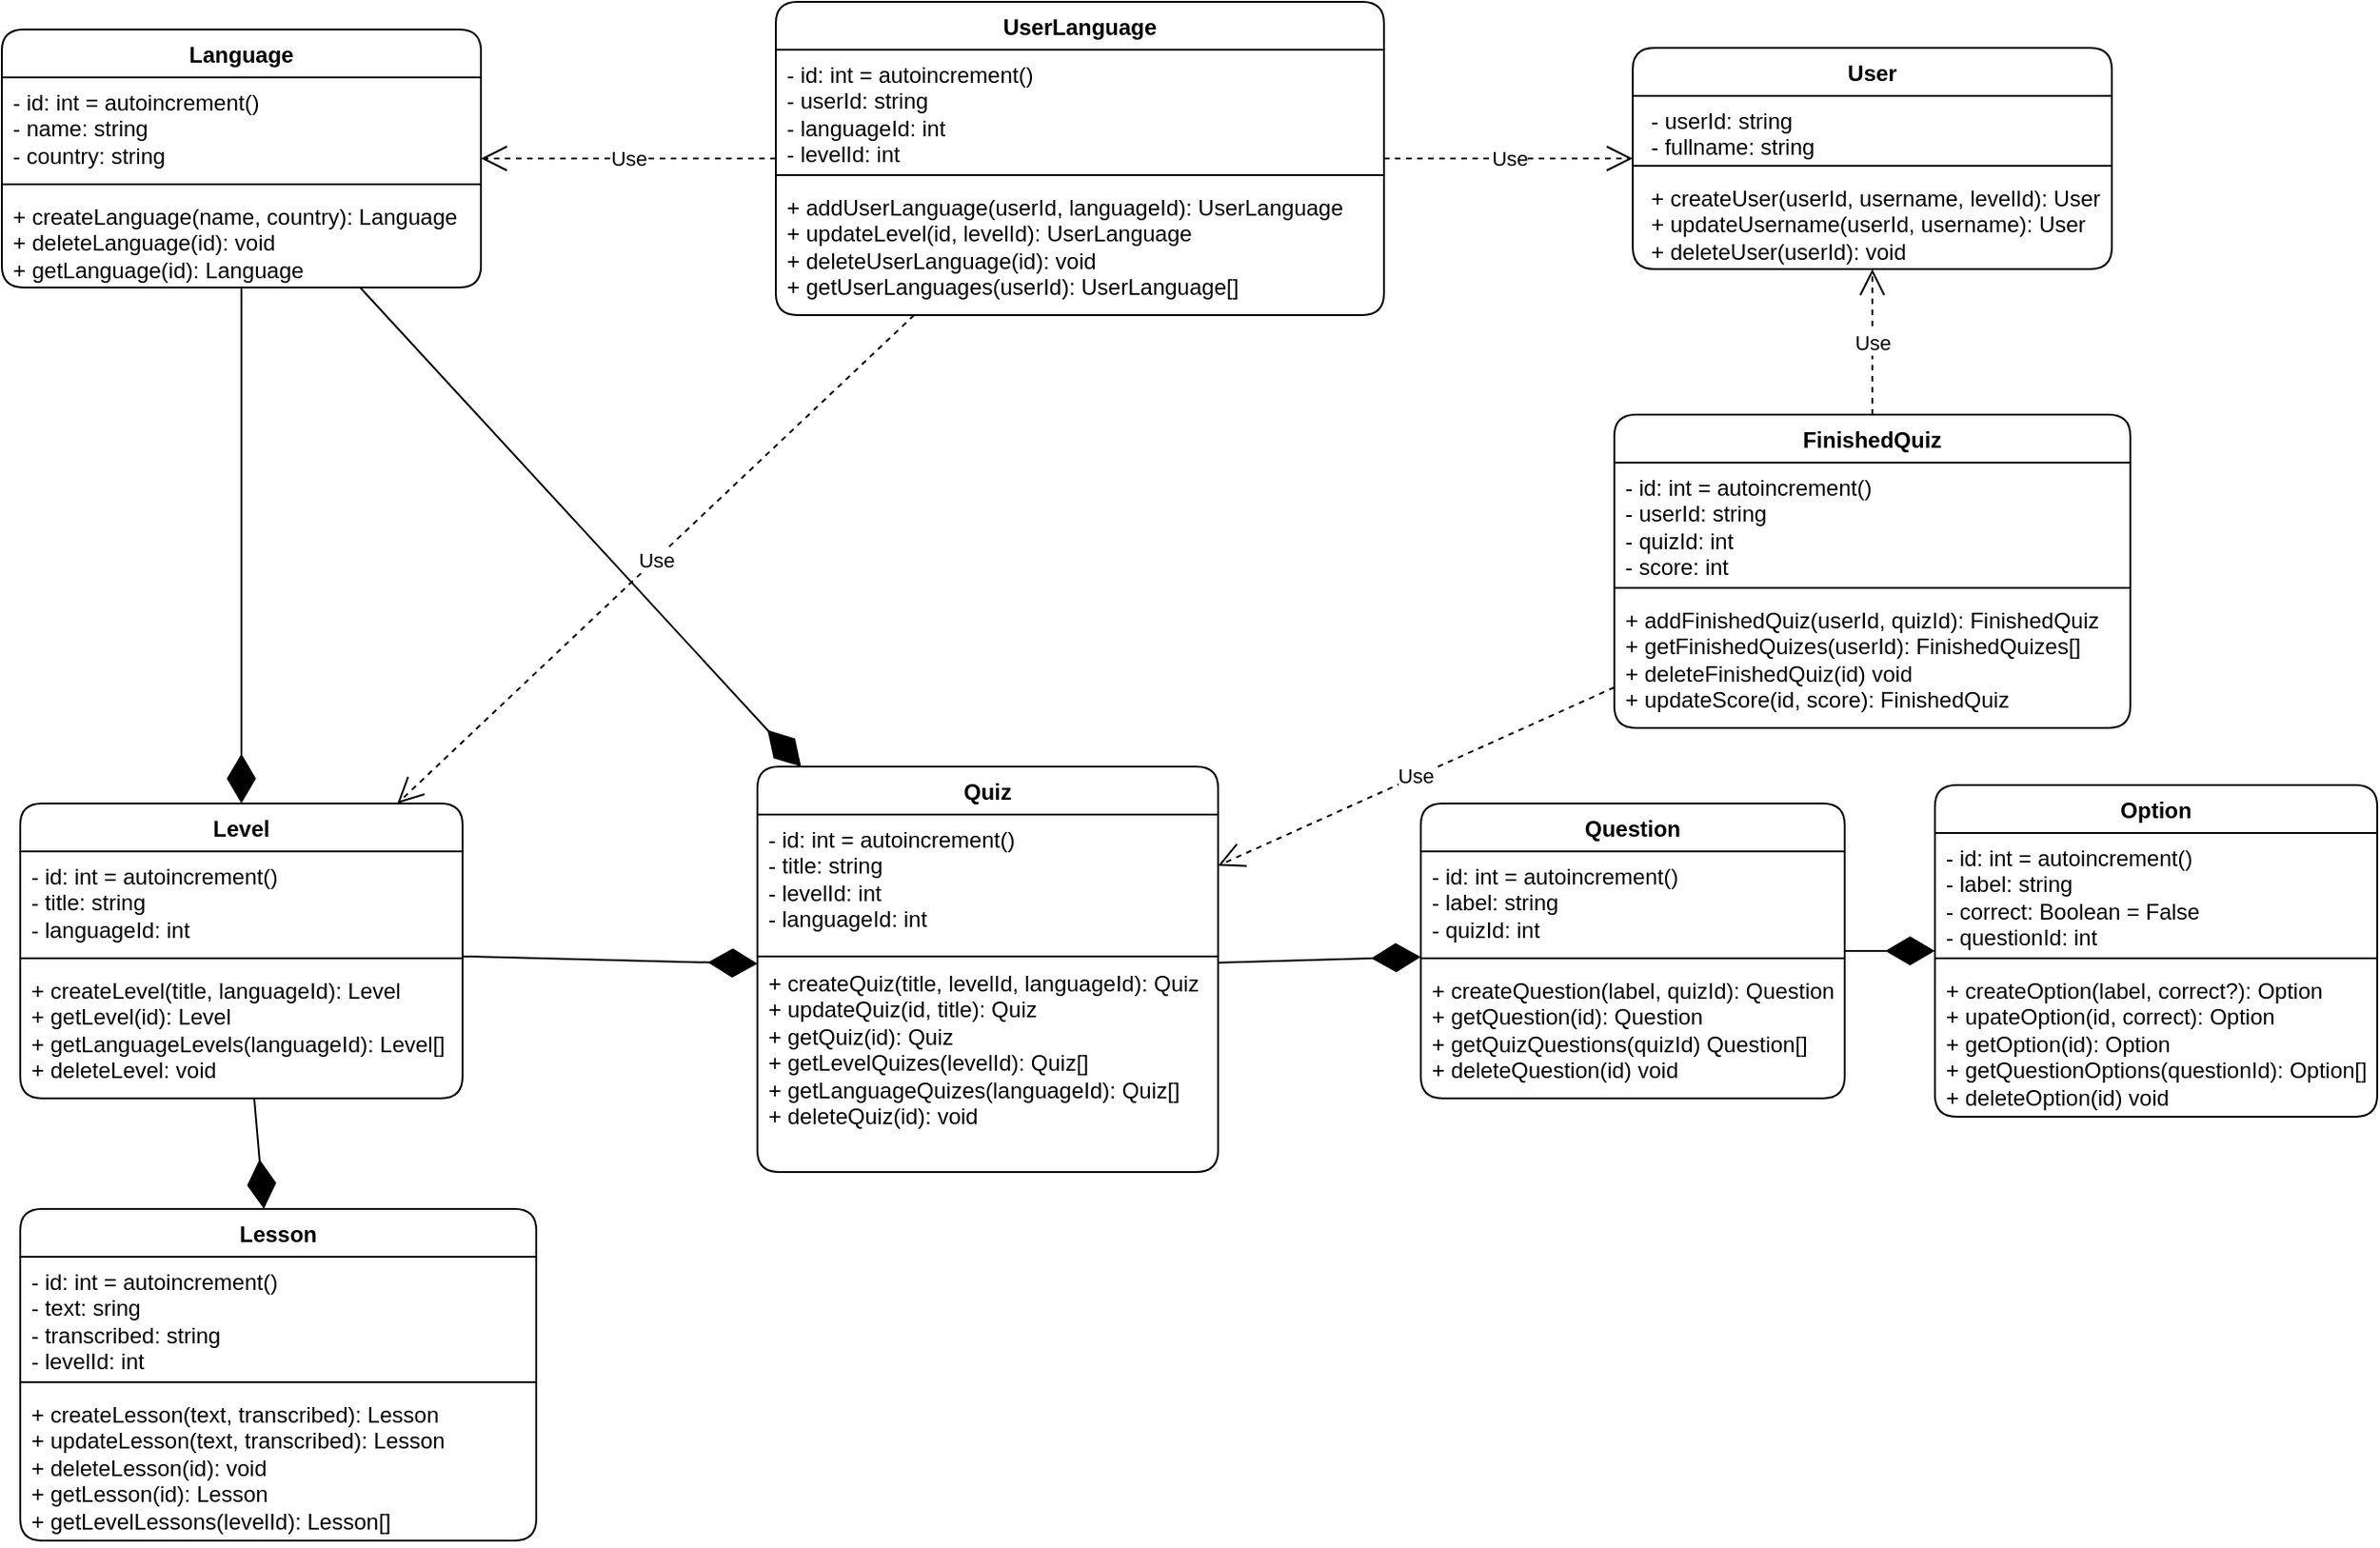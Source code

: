 <mxfile version="24.4.8" type="device" pages="3">
  <diagram name="class diagram" id="aOLUGz93YEPhbZQKyWQi">
    <mxGraphModel dx="1059" dy="696" grid="1" gridSize="10" guides="1" tooltips="1" connect="1" arrows="1" fold="1" page="1" pageScale="1" pageWidth="827" pageHeight="1169" math="0" shadow="0">
      <root>
        <mxCell id="0" />
        <mxCell id="1" parent="0" />
        <mxCell id="31enBd58k9OhW9lJg7gS-4" value="User" style="swimlane;fontStyle=1;align=center;verticalAlign=top;childLayout=stackLayout;horizontal=1;startSize=26;horizontalStack=0;resizeParent=1;resizeParentMax=0;resizeLast=0;collapsible=1;marginBottom=0;whiteSpace=wrap;html=1;rounded=1;labelBackgroundColor=none;" parent="1" vertex="1">
          <mxGeometry x="915" y="300" width="260" height="120" as="geometry" />
        </mxCell>
        <mxCell id="31enBd58k9OhW9lJg7gS-5" value="&lt;p style=&quot;margin: 0px 0px 0px 4px;&quot;&gt;- userId: string&lt;/p&gt;&lt;p style=&quot;margin: 0px 0px 0px 4px;&quot;&gt;- fullname: string&lt;/p&gt;" style="text;strokeColor=none;fillColor=none;align=left;verticalAlign=top;spacingLeft=4;spacingRight=4;overflow=hidden;rotatable=0;points=[[0,0.5],[1,0.5]];portConstraint=eastwest;whiteSpace=wrap;html=1;rounded=1;labelBackgroundColor=none;" parent="31enBd58k9OhW9lJg7gS-4" vertex="1">
          <mxGeometry y="26" width="260" height="34" as="geometry" />
        </mxCell>
        <mxCell id="31enBd58k9OhW9lJg7gS-6" value="" style="line;strokeWidth=1;fillColor=none;align=left;verticalAlign=middle;spacingTop=-1;spacingLeft=3;spacingRight=3;rotatable=0;labelPosition=right;points=[];portConstraint=eastwest;rounded=1;labelBackgroundColor=none;" parent="31enBd58k9OhW9lJg7gS-4" vertex="1">
          <mxGeometry y="60" width="260" height="8" as="geometry" />
        </mxCell>
        <mxCell id="31enBd58k9OhW9lJg7gS-7" value="&lt;p style=&quot;margin: 0px 0px 0px 4px;&quot;&gt;+ createUser(userId, username, levelId): User&lt;/p&gt;&lt;p style=&quot;margin: 0px 0px 0px 4px;&quot;&gt;+ updateUsername(userId, username): User&lt;/p&gt;&lt;p style=&quot;margin: 0px 0px 0px 4px;&quot;&gt;+ deleteUser(userId): void&lt;/p&gt;" style="text;strokeColor=none;fillColor=none;align=left;verticalAlign=top;spacingLeft=4;spacingRight=4;overflow=hidden;rotatable=0;points=[[0,0.5],[1,0.5]];portConstraint=eastwest;whiteSpace=wrap;html=1;rounded=1;labelBackgroundColor=none;" parent="31enBd58k9OhW9lJg7gS-4" vertex="1">
          <mxGeometry y="68" width="260" height="52" as="geometry" />
        </mxCell>
        <mxCell id="31enBd58k9OhW9lJg7gS-8" value="Language" style="swimlane;fontStyle=1;align=center;verticalAlign=top;childLayout=stackLayout;horizontal=1;startSize=26;horizontalStack=0;resizeParent=1;resizeParentMax=0;resizeLast=0;collapsible=1;marginBottom=0;whiteSpace=wrap;html=1;rounded=1;labelBackgroundColor=none;" parent="1" vertex="1">
          <mxGeometry x="30" y="290" width="260" height="140" as="geometry" />
        </mxCell>
        <mxCell id="31enBd58k9OhW9lJg7gS-9" value="- id: int = autoincrement()&lt;div&gt;- name: string&lt;/div&gt;&lt;div&gt;- country: string&lt;/div&gt;" style="text;strokeColor=none;fillColor=none;align=left;verticalAlign=top;spacingLeft=4;spacingRight=4;overflow=hidden;rotatable=0;points=[[0,0.5],[1,0.5]];portConstraint=eastwest;whiteSpace=wrap;html=1;rounded=1;labelBackgroundColor=none;" parent="31enBd58k9OhW9lJg7gS-8" vertex="1">
          <mxGeometry y="26" width="260" height="54" as="geometry" />
        </mxCell>
        <mxCell id="31enBd58k9OhW9lJg7gS-10" value="" style="line;strokeWidth=1;fillColor=none;align=left;verticalAlign=middle;spacingTop=-1;spacingLeft=3;spacingRight=3;rotatable=0;labelPosition=right;points=[];portConstraint=eastwest;rounded=1;labelBackgroundColor=none;" parent="31enBd58k9OhW9lJg7gS-8" vertex="1">
          <mxGeometry y="80" width="260" height="8" as="geometry" />
        </mxCell>
        <mxCell id="31enBd58k9OhW9lJg7gS-11" value="+ createLanguage(name, country): Language&lt;div&gt;+ deleteLanguage(id): void&lt;/div&gt;&lt;div&gt;+ getLanguage(id): Language&lt;/div&gt;" style="text;strokeColor=none;fillColor=none;align=left;verticalAlign=top;spacingLeft=4;spacingRight=4;overflow=hidden;rotatable=0;points=[[0,0.5],[1,0.5]];portConstraint=eastwest;whiteSpace=wrap;html=1;rounded=1;labelBackgroundColor=none;" parent="31enBd58k9OhW9lJg7gS-8" vertex="1">
          <mxGeometry y="88" width="260" height="52" as="geometry" />
        </mxCell>
        <mxCell id="31enBd58k9OhW9lJg7gS-12" value="Level" style="swimlane;fontStyle=1;align=center;verticalAlign=top;childLayout=stackLayout;horizontal=1;startSize=26;horizontalStack=0;resizeParent=1;resizeParentMax=0;resizeLast=0;collapsible=1;marginBottom=0;whiteSpace=wrap;html=1;rounded=1;labelBackgroundColor=none;" parent="1" vertex="1">
          <mxGeometry x="40" y="710" width="240" height="160" as="geometry" />
        </mxCell>
        <mxCell id="31enBd58k9OhW9lJg7gS-13" value="- id: int = autoincrement()&lt;div&gt;- title: string&lt;/div&gt;&lt;div&gt;- languageId: int&lt;/div&gt;" style="text;strokeColor=none;fillColor=none;align=left;verticalAlign=top;spacingLeft=4;spacingRight=4;overflow=hidden;rotatable=0;points=[[0,0.5],[1,0.5]];portConstraint=eastwest;whiteSpace=wrap;html=1;rounded=1;labelBackgroundColor=none;" parent="31enBd58k9OhW9lJg7gS-12" vertex="1">
          <mxGeometry y="26" width="240" height="54" as="geometry" />
        </mxCell>
        <mxCell id="31enBd58k9OhW9lJg7gS-14" value="" style="line;strokeWidth=1;fillColor=none;align=left;verticalAlign=middle;spacingTop=-1;spacingLeft=3;spacingRight=3;rotatable=0;labelPosition=right;points=[];portConstraint=eastwest;rounded=1;labelBackgroundColor=none;" parent="31enBd58k9OhW9lJg7gS-12" vertex="1">
          <mxGeometry y="80" width="240" height="8" as="geometry" />
        </mxCell>
        <mxCell id="31enBd58k9OhW9lJg7gS-15" value="+ createLevel(title, languageId): Level&lt;div&gt;+ getLevel(id): Level&lt;/div&gt;&lt;div&gt;&lt;span style=&quot;background-color: initial;&quot;&gt;+ getLanguageLevels(languageId): Level[]&lt;/span&gt;&lt;/div&gt;&lt;div&gt;&lt;span style=&quot;background-color: initial;&quot;&gt;+ deleteLevel: void&lt;/span&gt;&lt;/div&gt;" style="text;strokeColor=none;fillColor=none;align=left;verticalAlign=top;spacingLeft=4;spacingRight=4;overflow=hidden;rotatable=0;points=[[0,0.5],[1,0.5]];portConstraint=eastwest;whiteSpace=wrap;html=1;rounded=1;labelBackgroundColor=none;" parent="31enBd58k9OhW9lJg7gS-12" vertex="1">
          <mxGeometry y="88" width="240" height="72" as="geometry" />
        </mxCell>
        <mxCell id="31enBd58k9OhW9lJg7gS-16" value="Quiz" style="swimlane;fontStyle=1;align=center;verticalAlign=top;childLayout=stackLayout;horizontal=1;startSize=26;horizontalStack=0;resizeParent=1;resizeParentMax=0;resizeLast=0;collapsible=1;marginBottom=0;whiteSpace=wrap;html=1;rounded=1;labelBackgroundColor=none;" parent="1" vertex="1">
          <mxGeometry x="440" y="690" width="250" height="220" as="geometry" />
        </mxCell>
        <mxCell id="31enBd58k9OhW9lJg7gS-17" value="- id: int = autoincrement()&lt;div&gt;- title: string&lt;/div&gt;&lt;div&gt;- levelId: int&lt;/div&gt;&lt;div&gt;- languageId: int&lt;/div&gt;" style="text;strokeColor=none;fillColor=none;align=left;verticalAlign=top;spacingLeft=4;spacingRight=4;overflow=hidden;rotatable=0;points=[[0,0.5],[1,0.5]];portConstraint=eastwest;whiteSpace=wrap;html=1;rounded=1;labelBackgroundColor=none;glass=1;" parent="31enBd58k9OhW9lJg7gS-16" vertex="1">
          <mxGeometry y="26" width="250" height="76" as="geometry" />
        </mxCell>
        <mxCell id="31enBd58k9OhW9lJg7gS-18" value="" style="line;strokeWidth=1;fillColor=none;align=left;verticalAlign=middle;spacingTop=-1;spacingLeft=3;spacingRight=3;rotatable=0;labelPosition=right;points=[];portConstraint=eastwest;rounded=1;labelBackgroundColor=none;" parent="31enBd58k9OhW9lJg7gS-16" vertex="1">
          <mxGeometry y="102" width="250" height="2" as="geometry" />
        </mxCell>
        <mxCell id="31enBd58k9OhW9lJg7gS-19" value="+ createQuiz(title, levelId, languageId): Quiz&lt;div&gt;+ updateQuiz(id, title): Quiz&lt;/div&gt;&lt;div&gt;+ getQuiz(id): Quiz&lt;/div&gt;&lt;div&gt;+ getLevelQuizes(levelId): Quiz[]&lt;/div&gt;&lt;div&gt;+ getLanguageQuizes(languageId): Quiz[]&lt;/div&gt;&lt;div&gt;+ deleteQuiz(id): void&lt;/div&gt;" style="text;strokeColor=none;fillColor=none;align=left;verticalAlign=top;spacingLeft=4;spacingRight=4;overflow=hidden;rotatable=0;points=[[0,0.5],[1,0.5]];portConstraint=eastwest;whiteSpace=wrap;html=1;rounded=1;labelBackgroundColor=none;" parent="31enBd58k9OhW9lJg7gS-16" vertex="1">
          <mxGeometry y="104" width="250" height="116" as="geometry" />
        </mxCell>
        <mxCell id="31enBd58k9OhW9lJg7gS-20" value="Question" style="swimlane;fontStyle=1;align=center;verticalAlign=top;childLayout=stackLayout;horizontal=1;startSize=26;horizontalStack=0;resizeParent=1;resizeParentMax=0;resizeLast=0;collapsible=1;marginBottom=0;whiteSpace=wrap;html=1;rounded=1;labelBackgroundColor=none;" parent="1" vertex="1">
          <mxGeometry x="800" y="710" width="230" height="160" as="geometry" />
        </mxCell>
        <mxCell id="31enBd58k9OhW9lJg7gS-21" value="- id: int = autoincrement()&lt;div&gt;- label: string&lt;/div&gt;&lt;div&gt;- quizId: int&lt;/div&gt;" style="text;strokeColor=none;fillColor=none;align=left;verticalAlign=top;spacingLeft=4;spacingRight=4;overflow=hidden;rotatable=0;points=[[0,0.5],[1,0.5]];portConstraint=eastwest;whiteSpace=wrap;html=1;rounded=1;labelBackgroundColor=none;" parent="31enBd58k9OhW9lJg7gS-20" vertex="1">
          <mxGeometry y="26" width="230" height="54" as="geometry" />
        </mxCell>
        <mxCell id="31enBd58k9OhW9lJg7gS-22" value="" style="line;strokeWidth=1;fillColor=none;align=left;verticalAlign=middle;spacingTop=-1;spacingLeft=3;spacingRight=3;rotatable=0;labelPosition=right;points=[];portConstraint=eastwest;rounded=1;labelBackgroundColor=none;" parent="31enBd58k9OhW9lJg7gS-20" vertex="1">
          <mxGeometry y="80" width="230" height="8" as="geometry" />
        </mxCell>
        <mxCell id="31enBd58k9OhW9lJg7gS-23" value="+ createQuestion(label, quizId): Question&lt;div&gt;+ getQuestion(id): Question&lt;/div&gt;&lt;div&gt;+ getQuizQuestions(quizId) Question[]&lt;/div&gt;&lt;div&gt;+ deleteQuestion(id) void&lt;/div&gt;" style="text;strokeColor=none;fillColor=none;align=left;verticalAlign=top;spacingLeft=4;spacingRight=4;overflow=hidden;rotatable=0;points=[[0,0.5],[1,0.5]];portConstraint=eastwest;whiteSpace=wrap;html=1;rounded=1;labelBackgroundColor=none;" parent="31enBd58k9OhW9lJg7gS-20" vertex="1">
          <mxGeometry y="88" width="230" height="72" as="geometry" />
        </mxCell>
        <mxCell id="31enBd58k9OhW9lJg7gS-24" value="Option" style="swimlane;fontStyle=1;align=center;verticalAlign=top;childLayout=stackLayout;horizontal=1;startSize=26;horizontalStack=0;resizeParent=1;resizeParentMax=0;resizeLast=0;collapsible=1;marginBottom=0;whiteSpace=wrap;html=1;rounded=1;labelBackgroundColor=none;" parent="1" vertex="1">
          <mxGeometry x="1079" y="700" width="240" height="180" as="geometry" />
        </mxCell>
        <mxCell id="31enBd58k9OhW9lJg7gS-25" value="- id: int = autoincrement()&lt;div&gt;- label: string&lt;/div&gt;&lt;div&gt;- correct: Boolean = False&lt;/div&gt;&lt;div&gt;- questionId: int&lt;/div&gt;" style="text;strokeColor=none;fillColor=none;align=left;verticalAlign=top;spacingLeft=4;spacingRight=4;overflow=hidden;rotatable=0;points=[[0,0.5],[1,0.5]];portConstraint=eastwest;whiteSpace=wrap;html=1;rounded=1;labelBackgroundColor=none;" parent="31enBd58k9OhW9lJg7gS-24" vertex="1">
          <mxGeometry y="26" width="240" height="64" as="geometry" />
        </mxCell>
        <mxCell id="31enBd58k9OhW9lJg7gS-26" value="" style="line;strokeWidth=1;fillColor=none;align=left;verticalAlign=middle;spacingTop=-1;spacingLeft=3;spacingRight=3;rotatable=0;labelPosition=right;points=[];portConstraint=eastwest;rounded=1;labelBackgroundColor=none;" parent="31enBd58k9OhW9lJg7gS-24" vertex="1">
          <mxGeometry y="90" width="240" height="8" as="geometry" />
        </mxCell>
        <mxCell id="31enBd58k9OhW9lJg7gS-27" value="+ createOption(label, correct?): Option&lt;div&gt;+ upateOption(id, correct): Option&lt;/div&gt;&lt;div&gt;+ getOption(id): Option&lt;/div&gt;&lt;div&gt;+ getQuestionOptions(questionId): Option[]&lt;/div&gt;&lt;div&gt;+ deleteOption(id) void&lt;/div&gt;" style="text;strokeColor=none;fillColor=none;align=left;verticalAlign=top;spacingLeft=4;spacingRight=4;overflow=hidden;rotatable=0;points=[[0,0.5],[1,0.5]];portConstraint=eastwest;whiteSpace=wrap;html=1;rounded=1;labelBackgroundColor=none;" parent="31enBd58k9OhW9lJg7gS-24" vertex="1">
          <mxGeometry y="98" width="240" height="82" as="geometry" />
        </mxCell>
        <mxCell id="31enBd58k9OhW9lJg7gS-29" value="" style="endArrow=diamondThin;endFill=1;endSize=24;html=1;rounded=1;" parent="1" source="31enBd58k9OhW9lJg7gS-16" target="31enBd58k9OhW9lJg7gS-20" edge="1">
          <mxGeometry width="160" relative="1" as="geometry">
            <mxPoint x="500" y="310" as="sourcePoint" />
            <mxPoint x="660" y="310" as="targetPoint" />
          </mxGeometry>
        </mxCell>
        <mxCell id="31enBd58k9OhW9lJg7gS-30" value="" style="endArrow=diamondThin;endFill=1;endSize=24;html=1;rounded=1;" parent="1" source="31enBd58k9OhW9lJg7gS-20" target="31enBd58k9OhW9lJg7gS-24" edge="1">
          <mxGeometry width="160" relative="1" as="geometry">
            <mxPoint x="500" y="310" as="sourcePoint" />
            <mxPoint x="660" y="310" as="targetPoint" />
          </mxGeometry>
        </mxCell>
        <mxCell id="31enBd58k9OhW9lJg7gS-31" value="" style="endArrow=diamondThin;endFill=1;endSize=24;html=1;rounded=1;" parent="1" source="31enBd58k9OhW9lJg7gS-12" target="31enBd58k9OhW9lJg7gS-16" edge="1">
          <mxGeometry width="160" relative="1" as="geometry">
            <mxPoint x="500" y="310" as="sourcePoint" />
            <mxPoint x="660" y="310" as="targetPoint" />
          </mxGeometry>
        </mxCell>
        <mxCell id="31enBd58k9OhW9lJg7gS-32" value="UserLanguage" style="swimlane;fontStyle=1;align=center;verticalAlign=top;childLayout=stackLayout;horizontal=1;startSize=26;horizontalStack=0;resizeParent=1;resizeParentMax=0;resizeLast=0;collapsible=1;marginBottom=0;whiteSpace=wrap;html=1;rounded=1;" parent="1" vertex="1">
          <mxGeometry x="450" y="275" width="330" height="170" as="geometry" />
        </mxCell>
        <mxCell id="31enBd58k9OhW9lJg7gS-33" value="- id: int = autoincrement()&lt;div&gt;- userId: string&lt;/div&gt;&lt;div&gt;- languageId: int&lt;/div&gt;&lt;div&gt;- levelId: int&lt;/div&gt;" style="text;strokeColor=none;fillColor=none;align=left;verticalAlign=top;spacingLeft=4;spacingRight=4;overflow=hidden;rotatable=0;points=[[0,0.5],[1,0.5]];portConstraint=eastwest;whiteSpace=wrap;html=1;rounded=1;" parent="31enBd58k9OhW9lJg7gS-32" vertex="1">
          <mxGeometry y="26" width="330" height="64" as="geometry" />
        </mxCell>
        <mxCell id="31enBd58k9OhW9lJg7gS-34" value="" style="line;strokeWidth=1;fillColor=none;align=left;verticalAlign=middle;spacingTop=-1;spacingLeft=3;spacingRight=3;rotatable=0;labelPosition=right;points=[];portConstraint=eastwest;strokeColor=inherit;rounded=1;" parent="31enBd58k9OhW9lJg7gS-32" vertex="1">
          <mxGeometry y="90" width="330" height="8" as="geometry" />
        </mxCell>
        <mxCell id="31enBd58k9OhW9lJg7gS-35" value="+ addUserLanguage(userId, languageId): UserLanguage&lt;div&gt;+ updateLevel(id, levelId): UserLanguage&lt;/div&gt;&lt;div&gt;+ deleteUserLanguage(id): void&lt;/div&gt;&lt;div&gt;+ getUserLanguages(userId): UserLanguage[]&lt;/div&gt;" style="text;strokeColor=none;fillColor=none;align=left;verticalAlign=top;spacingLeft=4;spacingRight=4;overflow=hidden;rotatable=0;points=[[0,0.5],[1,0.5]];portConstraint=eastwest;whiteSpace=wrap;html=1;rounded=1;" parent="31enBd58k9OhW9lJg7gS-32" vertex="1">
          <mxGeometry y="98" width="330" height="72" as="geometry" />
        </mxCell>
        <mxCell id="31enBd58k9OhW9lJg7gS-37" value="" style="endArrow=diamondThin;endFill=1;endSize=24;html=1;rounded=1;" parent="1" source="31enBd58k9OhW9lJg7gS-8" target="31enBd58k9OhW9lJg7gS-16" edge="1">
          <mxGeometry width="160" relative="1" as="geometry">
            <mxPoint x="500" y="310" as="sourcePoint" />
            <mxPoint x="660" y="310" as="targetPoint" />
          </mxGeometry>
        </mxCell>
        <mxCell id="31enBd58k9OhW9lJg7gS-38" value="" style="endArrow=diamondThin;endFill=1;endSize=24;html=1;rounded=1;" parent="1" source="31enBd58k9OhW9lJg7gS-8" target="31enBd58k9OhW9lJg7gS-12" edge="1">
          <mxGeometry width="160" relative="1" as="geometry">
            <mxPoint x="500" y="310" as="sourcePoint" />
            <mxPoint x="660" y="310" as="targetPoint" />
          </mxGeometry>
        </mxCell>
        <mxCell id="31enBd58k9OhW9lJg7gS-39" value="Use" style="endArrow=open;endSize=12;dashed=1;html=1;rounded=1;" parent="1" source="31enBd58k9OhW9lJg7gS-32" target="31enBd58k9OhW9lJg7gS-4" edge="1">
          <mxGeometry width="160" relative="1" as="geometry">
            <mxPoint x="500" y="310" as="sourcePoint" />
            <mxPoint x="660" y="310" as="targetPoint" />
          </mxGeometry>
        </mxCell>
        <mxCell id="31enBd58k9OhW9lJg7gS-40" value="Use" style="endArrow=open;endSize=12;dashed=1;html=1;rounded=1;" parent="1" source="31enBd58k9OhW9lJg7gS-32" target="31enBd58k9OhW9lJg7gS-8" edge="1">
          <mxGeometry width="160" relative="1" as="geometry">
            <mxPoint x="500" y="310" as="sourcePoint" />
            <mxPoint x="660" y="310" as="targetPoint" />
          </mxGeometry>
        </mxCell>
        <mxCell id="31enBd58k9OhW9lJg7gS-41" value="Use" style="endArrow=open;endSize=12;dashed=1;html=1;rounded=1;" parent="1" source="31enBd58k9OhW9lJg7gS-32" target="31enBd58k9OhW9lJg7gS-12" edge="1">
          <mxGeometry width="160" relative="1" as="geometry">
            <mxPoint x="500" y="310" as="sourcePoint" />
            <mxPoint x="660" y="310" as="targetPoint" />
          </mxGeometry>
        </mxCell>
        <mxCell id="31enBd58k9OhW9lJg7gS-42" value="FinishedQuiz" style="swimlane;fontStyle=1;align=center;verticalAlign=top;childLayout=stackLayout;horizontal=1;startSize=26;horizontalStack=0;resizeParent=1;resizeParentMax=0;resizeLast=0;collapsible=1;marginBottom=0;whiteSpace=wrap;html=1;rounded=1;" parent="1" vertex="1">
          <mxGeometry x="905" y="499" width="280" height="170" as="geometry" />
        </mxCell>
        <mxCell id="31enBd58k9OhW9lJg7gS-43" value="- id: int = autoincrement()&lt;div&gt;- userId: string&lt;/div&gt;&lt;div&gt;- quizId: int&lt;/div&gt;&lt;div&gt;- score: int&lt;/div&gt;" style="text;strokeColor=none;fillColor=none;align=left;verticalAlign=top;spacingLeft=4;spacingRight=4;overflow=hidden;rotatable=0;points=[[0,0.5],[1,0.5]];portConstraint=eastwest;whiteSpace=wrap;html=1;rounded=1;" parent="31enBd58k9OhW9lJg7gS-42" vertex="1">
          <mxGeometry y="26" width="280" height="64" as="geometry" />
        </mxCell>
        <mxCell id="31enBd58k9OhW9lJg7gS-44" value="" style="line;strokeWidth=1;fillColor=none;align=left;verticalAlign=middle;spacingTop=-1;spacingLeft=3;spacingRight=3;rotatable=0;labelPosition=right;points=[];portConstraint=eastwest;strokeColor=inherit;rounded=1;" parent="31enBd58k9OhW9lJg7gS-42" vertex="1">
          <mxGeometry y="90" width="280" height="8" as="geometry" />
        </mxCell>
        <mxCell id="31enBd58k9OhW9lJg7gS-45" value="+ addFinishedQuiz(userId, quizId): FinishedQuiz&lt;div&gt;+ getFinishedQuizes(userId): FinishedQuizes[]&lt;/div&gt;&lt;div&gt;+ deleteFinishedQuiz(id) void&lt;/div&gt;&lt;div&gt;+ updateScore(id, score): FinishedQuiz&lt;/div&gt;" style="text;strokeColor=none;fillColor=none;align=left;verticalAlign=top;spacingLeft=4;spacingRight=4;overflow=hidden;rotatable=0;points=[[0,0.5],[1,0.5]];portConstraint=eastwest;whiteSpace=wrap;html=1;rounded=1;" parent="31enBd58k9OhW9lJg7gS-42" vertex="1">
          <mxGeometry y="98" width="280" height="72" as="geometry" />
        </mxCell>
        <mxCell id="31enBd58k9OhW9lJg7gS-46" value="Use" style="endArrow=open;endSize=12;dashed=1;html=1;rounded=1;" parent="1" source="31enBd58k9OhW9lJg7gS-42" target="31enBd58k9OhW9lJg7gS-4" edge="1">
          <mxGeometry width="160" relative="1" as="geometry">
            <mxPoint x="860" y="520" as="sourcePoint" />
            <mxPoint x="1020" y="520" as="targetPoint" />
          </mxGeometry>
        </mxCell>
        <mxCell id="31enBd58k9OhW9lJg7gS-47" value="Use" style="endArrow=open;endSize=12;dashed=1;html=1;rounded=1;" parent="1" source="31enBd58k9OhW9lJg7gS-42" target="31enBd58k9OhW9lJg7gS-16" edge="1">
          <mxGeometry width="160" relative="1" as="geometry">
            <mxPoint x="860" y="520" as="sourcePoint" />
            <mxPoint x="1020" y="520" as="targetPoint" />
          </mxGeometry>
        </mxCell>
        <mxCell id="z3XN3Mv-aVg_TXbEx87h-1" value="Lesson" style="swimlane;fontStyle=1;align=center;verticalAlign=top;childLayout=stackLayout;horizontal=1;startSize=26;horizontalStack=0;resizeParent=1;resizeParentMax=0;resizeLast=0;collapsible=1;marginBottom=0;whiteSpace=wrap;html=1;rounded=1;" parent="1" vertex="1">
          <mxGeometry x="40" y="930" width="280" height="180" as="geometry" />
        </mxCell>
        <mxCell id="z3XN3Mv-aVg_TXbEx87h-2" value="- id: int = autoincrement()&lt;div&gt;- text: sring&lt;/div&gt;&lt;div&gt;- transcribed: string&lt;/div&gt;&lt;div&gt;- levelId: int&lt;/div&gt;" style="text;strokeColor=none;fillColor=none;align=left;verticalAlign=top;spacingLeft=4;spacingRight=4;overflow=hidden;rotatable=0;points=[[0,0.5],[1,0.5]];portConstraint=eastwest;whiteSpace=wrap;html=1;rounded=1;" parent="z3XN3Mv-aVg_TXbEx87h-1" vertex="1">
          <mxGeometry y="26" width="280" height="64" as="geometry" />
        </mxCell>
        <mxCell id="z3XN3Mv-aVg_TXbEx87h-3" value="" style="line;strokeWidth=1;fillColor=none;align=left;verticalAlign=middle;spacingTop=-1;spacingLeft=3;spacingRight=3;rotatable=0;labelPosition=right;points=[];portConstraint=eastwest;strokeColor=inherit;rounded=1;" parent="z3XN3Mv-aVg_TXbEx87h-1" vertex="1">
          <mxGeometry y="90" width="280" height="8" as="geometry" />
        </mxCell>
        <mxCell id="z3XN3Mv-aVg_TXbEx87h-4" value="+ createLesson(text, transcribed): Lesson&lt;div&gt;+ updateLesson(text, transcribed): Lesson&lt;/div&gt;&lt;div&gt;+ deleteLesson(id): void&lt;/div&gt;&lt;div&gt;+ getLesson(id): Lesson&lt;/div&gt;&lt;div&gt;+ getLevelLessons(levelId): Lesson[]&lt;/div&gt;" style="text;strokeColor=none;fillColor=none;align=left;verticalAlign=top;spacingLeft=4;spacingRight=4;overflow=hidden;rotatable=0;points=[[0,0.5],[1,0.5]];portConstraint=eastwest;whiteSpace=wrap;html=1;rounded=1;" parent="z3XN3Mv-aVg_TXbEx87h-1" vertex="1">
          <mxGeometry y="98" width="280" height="82" as="geometry" />
        </mxCell>
        <mxCell id="z3XN3Mv-aVg_TXbEx87h-5" value="" style="endArrow=diamondThin;endFill=1;endSize=24;html=1;rounded=1;" parent="1" source="31enBd58k9OhW9lJg7gS-12" target="z3XN3Mv-aVg_TXbEx87h-1" edge="1">
          <mxGeometry width="160" relative="1" as="geometry">
            <mxPoint x="270" y="940" as="sourcePoint" />
            <mxPoint x="430" y="940" as="targetPoint" />
          </mxGeometry>
        </mxCell>
      </root>
    </mxGraphModel>
  </diagram>
  <diagram id="8xNHMc4PdvnQVsVA1z_5" name="Use case diagram">
    <mxGraphModel dx="1059" dy="696" grid="1" gridSize="10" guides="1" tooltips="1" connect="1" arrows="1" fold="1" page="1" pageScale="1" pageWidth="827" pageHeight="1169" math="0" shadow="0">
      <root>
        <mxCell id="0" />
        <mxCell id="1" parent="0" />
        <mxCell id="5tX0ATcmo5yWwP-1VALY-1" value="Language Learning App" style="shape=umlFrame;whiteSpace=wrap;html=1;pointerEvents=0;width=750;height=20;rounded=1;" parent="1" vertex="1">
          <mxGeometry x="80" y="50" width="750" height="830" as="geometry" />
        </mxCell>
        <mxCell id="5tX0ATcmo5yWwP-1VALY-8" value="sign-up" style="ellipse;whiteSpace=wrap;html=1;rounded=1;" parent="1" vertex="1">
          <mxGeometry x="420" y="80" width="70" height="40" as="geometry" />
        </mxCell>
        <mxCell id="5tX0ATcmo5yWwP-1VALY-9" value="sign-out" style="ellipse;whiteSpace=wrap;html=1;rounded=1;" parent="1" vertex="1">
          <mxGeometry x="420" y="120" width="70" height="40" as="geometry" />
        </mxCell>
        <mxCell id="5tX0ATcmo5yWwP-1VALY-10" value="sign-in" style="ellipse;whiteSpace=wrap;html=1;rounded=1;" parent="1" vertex="1">
          <mxGeometry x="420" y="170" width="70" height="40" as="geometry" />
        </mxCell>
        <mxCell id="5tX0ATcmo5yWwP-1VALY-11" value="add user language" style="ellipse;whiteSpace=wrap;html=1;rounded=1;" parent="1" vertex="1">
          <mxGeometry x="230" y="220" width="70" height="40" as="geometry" />
        </mxCell>
        <mxCell id="uz0ZGg-Opx3ufUbnbtCJ-13" style="edgeStyle=orthogonalEdgeStyle;rounded=1;orthogonalLoop=1;jettySize=auto;html=1;" parent="1" source="5tX0ATcmo5yWwP-1VALY-12" target="5tX0ATcmo5yWwP-1VALY-13" edge="1">
          <mxGeometry relative="1" as="geometry" />
        </mxCell>
        <mxCell id="uz0ZGg-Opx3ufUbnbtCJ-14" value="extends" style="edgeLabel;html=1;align=center;verticalAlign=middle;resizable=0;points=[];rounded=1;" parent="uz0ZGg-Opx3ufUbnbtCJ-13" vertex="1" connectable="0">
          <mxGeometry y="1" relative="1" as="geometry">
            <mxPoint x="5" y="-9" as="offset" />
          </mxGeometry>
        </mxCell>
        <mxCell id="5tX0ATcmo5yWwP-1VALY-12" value="delete user language" style="ellipse;whiteSpace=wrap;html=1;rounded=1;" parent="1" vertex="1">
          <mxGeometry x="230" y="260" width="70" height="40" as="geometry" />
        </mxCell>
        <mxCell id="5tX0ATcmo5yWwP-1VALY-13" value="delete finished quiz" style="ellipse;whiteSpace=wrap;html=1;rounded=1;" parent="1" vertex="1">
          <mxGeometry x="350" y="255" width="90" height="50" as="geometry" />
        </mxCell>
        <mxCell id="q0RNeB8y1FQQALamiwNe-1" style="edgeStyle=orthogonalEdgeStyle;rounded=0;orthogonalLoop=1;jettySize=auto;html=1;exitX=1;exitY=0.5;exitDx=0;exitDy=0;" edge="1" parent="1" source="Cx40cqMgaz_yQqRrVU7q-1" target="pn0gyfATjOHxEASUwlEL-1">
          <mxGeometry relative="1" as="geometry" />
        </mxCell>
        <mxCell id="Cx40cqMgaz_yQqRrVU7q-1" value="Take Quizes" style="ellipse;whiteSpace=wrap;html=1;rounded=1;" parent="1" vertex="1">
          <mxGeometry x="230" y="340" width="70" height="40" as="geometry" />
        </mxCell>
        <mxCell id="bfRwnQS3kES8Bs0kGp2J-1" value="get language" style="ellipse;whiteSpace=wrap;html=1;rounded=1;" parent="1" vertex="1">
          <mxGeometry x="390" y="660" width="70" height="40" as="geometry" />
        </mxCell>
        <mxCell id="uz0ZGg-Opx3ufUbnbtCJ-3" style="edgeStyle=orthogonalEdgeStyle;rounded=1;orthogonalLoop=1;jettySize=auto;html=1;entryX=0.5;entryY=1;entryDx=0;entryDy=0;" parent="1" source="bfRwnQS3kES8Bs0kGp2J-2" target="Nhg55iskTQBQF4c9V1iR-3" edge="1">
          <mxGeometry relative="1" as="geometry" />
        </mxCell>
        <mxCell id="uz0ZGg-Opx3ufUbnbtCJ-8" value="extends" style="edgeLabel;html=1;align=center;verticalAlign=middle;resizable=0;points=[];rounded=1;" parent="uz0ZGg-Opx3ufUbnbtCJ-3" vertex="1" connectable="0">
          <mxGeometry x="0.341" y="1" relative="1" as="geometry">
            <mxPoint as="offset" />
          </mxGeometry>
        </mxCell>
        <mxCell id="bfRwnQS3kES8Bs0kGp2J-2" value="get language levels" style="ellipse;whiteSpace=wrap;html=1;rounded=1;" parent="1" vertex="1">
          <mxGeometry x="160" y="785" width="70" height="40" as="geometry" />
        </mxCell>
        <mxCell id="pn0gyfATjOHxEASUwlEL-1" value="update level" style="ellipse;whiteSpace=wrap;html=1;rounded=1;" parent="1" vertex="1">
          <mxGeometry x="340" y="340" width="70" height="40" as="geometry" />
        </mxCell>
        <mxCell id="5T5SB5tBkpdzoWHrAGQn-1" value="create language" style="ellipse;whiteSpace=wrap;html=1;rounded=1;" parent="1" vertex="1">
          <mxGeometry x="560" y="200" width="70" height="40" as="geometry" />
        </mxCell>
        <mxCell id="5T5SB5tBkpdzoWHrAGQn-2" value="createLevel" style="ellipse;whiteSpace=wrap;html=1;rounded=1;" parent="1" vertex="1">
          <mxGeometry x="560" y="240" width="70" height="40" as="geometry" />
        </mxCell>
        <mxCell id="5T5SB5tBkpdzoWHrAGQn-3" value="create quiz&lt;span style=&quot;color: rgba(0, 0, 0, 0); font-family: monospace; font-size: 0px; text-align: start; text-wrap: nowrap;&quot;&gt;%3CmxGraphModel%3E%3Croot%3E%3CmxCell%20id%3D%220%22%2F%3E%3CmxCell%20id%3D%221%22%20parent%3D%220%22%2F%3E%3CmxCell%20id%3D%222%22%20value%3D%22sign-in%22%20style%3D%22ellipse%3BwhiteSpace%3Dwrap%3Bhtml%3D1%3B%22%20vertex%3D%221%22%20parent%3D%221%22%3E%3CmxGeometry%20x%3D%22160%22%20y%3D%22230%22%20width%3D%2270%22%20height%3D%2240%22%20as%3D%22geometry%22%2F%3E%3C%2FmxCell%3E%3C%2Froot%3E%3C%2FmxGraphModel%3E&lt;/span&gt;" style="ellipse;whiteSpace=wrap;html=1;rounded=1;" parent="1" vertex="1">
          <mxGeometry x="560" y="280" width="70" height="40" as="geometry" />
        </mxCell>
        <mxCell id="5T5SB5tBkpdzoWHrAGQn-4" value="create question" style="ellipse;whiteSpace=wrap;html=1;rounded=1;" parent="1" vertex="1">
          <mxGeometry x="560" y="320" width="70" height="40" as="geometry" />
        </mxCell>
        <mxCell id="5T5SB5tBkpdzoWHrAGQn-5" value="create option" style="ellipse;whiteSpace=wrap;html=1;rounded=1;" parent="1" vertex="1">
          <mxGeometry x="560" y="360" width="70" height="40" as="geometry" />
        </mxCell>
        <mxCell id="Nhg55iskTQBQF4c9V1iR-1" value="update quiz" style="ellipse;whiteSpace=wrap;html=1;rounded=1;" parent="1" vertex="1">
          <mxGeometry x="560" y="400" width="70" height="40" as="geometry" />
        </mxCell>
        <mxCell id="Nhg55iskTQBQF4c9V1iR-2" value="update option" style="ellipse;whiteSpace=wrap;html=1;rounded=1;" parent="1" vertex="1">
          <mxGeometry x="560" y="440" width="70" height="40" as="geometry" />
        </mxCell>
        <mxCell id="Nhg55iskTQBQF4c9V1iR-3" value="get level" style="ellipse;whiteSpace=wrap;html=1;rounded=1;" parent="1" vertex="1">
          <mxGeometry x="160" y="660" width="70" height="40" as="geometry" />
        </mxCell>
        <mxCell id="vKjFUdqkGvZ4QZ5V8I1V-1" value="get quiz" style="ellipse;whiteSpace=wrap;html=1;rounded=1;" parent="1" vertex="1">
          <mxGeometry x="275" y="660" width="70" height="40" as="geometry" />
        </mxCell>
        <mxCell id="uz0ZGg-Opx3ufUbnbtCJ-4" style="edgeStyle=orthogonalEdgeStyle;rounded=1;orthogonalLoop=1;jettySize=auto;html=1;" parent="1" source="vKjFUdqkGvZ4QZ5V8I1V-2" target="vKjFUdqkGvZ4QZ5V8I1V-1" edge="1">
          <mxGeometry relative="1" as="geometry" />
        </mxCell>
        <mxCell id="vKjFUdqkGvZ4QZ5V8I1V-2" value="get level quizes" style="ellipse;whiteSpace=wrap;html=1;rounded=1;" parent="1" vertex="1">
          <mxGeometry x="240" y="785" width="70" height="40" as="geometry" />
        </mxCell>
        <mxCell id="uz0ZGg-Opx3ufUbnbtCJ-5" style="edgeStyle=orthogonalEdgeStyle;rounded=1;orthogonalLoop=1;jettySize=auto;html=1;" parent="1" source="vKjFUdqkGvZ4QZ5V8I1V-3" target="vKjFUdqkGvZ4QZ5V8I1V-1" edge="1">
          <mxGeometry relative="1" as="geometry" />
        </mxCell>
        <mxCell id="uz0ZGg-Opx3ufUbnbtCJ-9" value="extends" style="edgeLabel;html=1;align=center;verticalAlign=middle;resizable=0;points=[];rounded=1;" parent="uz0ZGg-Opx3ufUbnbtCJ-5" vertex="1" connectable="0">
          <mxGeometry x="0.6" y="-2" relative="1" as="geometry">
            <mxPoint as="offset" />
          </mxGeometry>
        </mxCell>
        <mxCell id="vKjFUdqkGvZ4QZ5V8I1V-3" value="get language quizes" style="ellipse;whiteSpace=wrap;html=1;rounded=1;" parent="1" vertex="1">
          <mxGeometry x="315" y="785" width="70" height="40" as="geometry" />
        </mxCell>
        <mxCell id="Z3GcL7NkMQR7qDs4fRH7-1" value="get questions" style="ellipse;whiteSpace=wrap;html=1;rounded=1;" parent="1" vertex="1">
          <mxGeometry x="470" y="660" width="70" height="40" as="geometry" />
        </mxCell>
        <mxCell id="uz0ZGg-Opx3ufUbnbtCJ-6" style="edgeStyle=orthogonalEdgeStyle;rounded=1;orthogonalLoop=1;jettySize=auto;html=1;" parent="1" source="Z3GcL7NkMQR7qDs4fRH7-2" target="Z3GcL7NkMQR7qDs4fRH7-1" edge="1">
          <mxGeometry relative="1" as="geometry" />
        </mxCell>
        <mxCell id="uz0ZGg-Opx3ufUbnbtCJ-11" value="extends" style="edgeLabel;html=1;align=center;verticalAlign=middle;resizable=0;points=[];rounded=1;" parent="uz0ZGg-Opx3ufUbnbtCJ-6" vertex="1" connectable="0">
          <mxGeometry x="0.129" y="1" relative="1" as="geometry">
            <mxPoint as="offset" />
          </mxGeometry>
        </mxCell>
        <mxCell id="Z3GcL7NkMQR7qDs4fRH7-2" value="get quiz questions" style="ellipse;whiteSpace=wrap;html=1;rounded=1;" parent="1" vertex="1">
          <mxGeometry x="470" y="785" width="70" height="40" as="geometry" />
        </mxCell>
        <mxCell id="GDuMNymyMn43ziiCyT1_-1" value="get option" style="ellipse;whiteSpace=wrap;html=1;rounded=1;" parent="1" vertex="1">
          <mxGeometry x="550" y="660" width="70" height="40" as="geometry" />
        </mxCell>
        <mxCell id="uz0ZGg-Opx3ufUbnbtCJ-7" style="edgeStyle=orthogonalEdgeStyle;rounded=1;orthogonalLoop=1;jettySize=auto;html=1;" parent="1" source="GDuMNymyMn43ziiCyT1_-2" target="GDuMNymyMn43ziiCyT1_-1" edge="1">
          <mxGeometry relative="1" as="geometry" />
        </mxCell>
        <mxCell id="uz0ZGg-Opx3ufUbnbtCJ-12" value="extends" style="edgeLabel;html=1;align=center;verticalAlign=middle;resizable=0;points=[];rounded=1;" parent="uz0ZGg-Opx3ufUbnbtCJ-7" vertex="1" connectable="0">
          <mxGeometry x="0.318" relative="1" as="geometry">
            <mxPoint as="offset" />
          </mxGeometry>
        </mxCell>
        <mxCell id="GDuMNymyMn43ziiCyT1_-2" value="get question option" style="ellipse;whiteSpace=wrap;html=1;rounded=1;" parent="1" vertex="1">
          <mxGeometry x="550" y="785" width="70" height="40" as="geometry" />
        </mxCell>
        <mxCell id="uRf-W_UjrQW400aikjt0-1" value="get finished quizes" style="ellipse;whiteSpace=wrap;html=1;rounded=1;" parent="1" vertex="1">
          <mxGeometry x="630" y="785" width="70" height="40" as="geometry" />
        </mxCell>
        <mxCell id="uz0ZGg-Opx3ufUbnbtCJ-2" style="edgeStyle=orthogonalEdgeStyle;rounded=1;orthogonalLoop=1;jettySize=auto;html=1;" parent="1" source="uz0ZGg-Opx3ufUbnbtCJ-1" target="bfRwnQS3kES8Bs0kGp2J-1" edge="1">
          <mxGeometry relative="1" as="geometry" />
        </mxCell>
        <mxCell id="uz0ZGg-Opx3ufUbnbtCJ-10" value="extends" style="edgeLabel;html=1;align=center;verticalAlign=middle;resizable=0;points=[];rounded=1;" parent="uz0ZGg-Opx3ufUbnbtCJ-2" vertex="1" connectable="0">
          <mxGeometry x="0.082" y="-1" relative="1" as="geometry">
            <mxPoint as="offset" />
          </mxGeometry>
        </mxCell>
        <mxCell id="uz0ZGg-Opx3ufUbnbtCJ-1" value="get user languages" style="ellipse;whiteSpace=wrap;html=1;rounded=1;" parent="1" vertex="1">
          <mxGeometry x="390" y="785" width="70" height="40" as="geometry" />
        </mxCell>
        <mxCell id="uz0ZGg-Opx3ufUbnbtCJ-17" style="edgeStyle=orthogonalEdgeStyle;rounded=1;orthogonalLoop=1;jettySize=auto;html=1;entryX=0;entryY=0.5;entryDx=0;entryDy=0;" parent="1" source="uz0ZGg-Opx3ufUbnbtCJ-15" target="5tX0ATcmo5yWwP-1VALY-8" edge="1">
          <mxGeometry relative="1" as="geometry">
            <Array as="points">
              <mxPoint x="120" y="370" />
              <mxPoint x="120" y="100" />
            </Array>
          </mxGeometry>
        </mxCell>
        <mxCell id="uz0ZGg-Opx3ufUbnbtCJ-19" style="edgeStyle=orthogonalEdgeStyle;rounded=1;orthogonalLoop=1;jettySize=auto;html=1;entryX=0;entryY=0.5;entryDx=0;entryDy=0;" parent="1" source="uz0ZGg-Opx3ufUbnbtCJ-15" target="5tX0ATcmo5yWwP-1VALY-9" edge="1">
          <mxGeometry relative="1" as="geometry">
            <Array as="points">
              <mxPoint x="120" y="370" />
              <mxPoint x="120" y="140" />
            </Array>
          </mxGeometry>
        </mxCell>
        <mxCell id="uz0ZGg-Opx3ufUbnbtCJ-20" style="edgeStyle=orthogonalEdgeStyle;rounded=1;orthogonalLoop=1;jettySize=auto;html=1;entryX=0;entryY=0.5;entryDx=0;entryDy=0;" parent="1" source="uz0ZGg-Opx3ufUbnbtCJ-15" target="5tX0ATcmo5yWwP-1VALY-10" edge="1">
          <mxGeometry relative="1" as="geometry">
            <Array as="points">
              <mxPoint x="120" y="370" />
              <mxPoint x="120" y="180" />
            </Array>
          </mxGeometry>
        </mxCell>
        <mxCell id="uz0ZGg-Opx3ufUbnbtCJ-21" style="edgeStyle=orthogonalEdgeStyle;rounded=1;orthogonalLoop=1;jettySize=auto;html=1;entryX=0;entryY=0.5;entryDx=0;entryDy=0;" parent="1" source="uz0ZGg-Opx3ufUbnbtCJ-15" target="5tX0ATcmo5yWwP-1VALY-11" edge="1">
          <mxGeometry relative="1" as="geometry">
            <Array as="points">
              <mxPoint x="120" y="370" />
              <mxPoint x="120" y="240" />
            </Array>
          </mxGeometry>
        </mxCell>
        <mxCell id="uz0ZGg-Opx3ufUbnbtCJ-22" style="edgeStyle=orthogonalEdgeStyle;rounded=1;orthogonalLoop=1;jettySize=auto;html=1;entryX=0;entryY=0.5;entryDx=0;entryDy=0;" parent="1" source="uz0ZGg-Opx3ufUbnbtCJ-15" target="5tX0ATcmo5yWwP-1VALY-12" edge="1">
          <mxGeometry relative="1" as="geometry">
            <Array as="points">
              <mxPoint x="120" y="370" />
              <mxPoint x="120" y="280" />
            </Array>
          </mxGeometry>
        </mxCell>
        <mxCell id="uz0ZGg-Opx3ufUbnbtCJ-24" style="edgeStyle=orthogonalEdgeStyle;rounded=1;orthogonalLoop=1;jettySize=auto;html=1;" parent="1" source="uz0ZGg-Opx3ufUbnbtCJ-15" target="Cx40cqMgaz_yQqRrVU7q-1" edge="1">
          <mxGeometry relative="1" as="geometry">
            <Array as="points">
              <mxPoint x="120" y="370" />
              <mxPoint x="120" y="360" />
            </Array>
          </mxGeometry>
        </mxCell>
        <mxCell id="uz0ZGg-Opx3ufUbnbtCJ-25" style="edgeStyle=orthogonalEdgeStyle;rounded=1;orthogonalLoop=1;jettySize=auto;html=1;entryX=0.5;entryY=1;entryDx=0;entryDy=0;" parent="1" source="uz0ZGg-Opx3ufUbnbtCJ-15" target="bfRwnQS3kES8Bs0kGp2J-2" edge="1">
          <mxGeometry relative="1" as="geometry">
            <Array as="points">
              <mxPoint x="120" y="370" />
              <mxPoint x="120" y="860" />
              <mxPoint x="195" y="860" />
            </Array>
          </mxGeometry>
        </mxCell>
        <mxCell id="uz0ZGg-Opx3ufUbnbtCJ-26" style="edgeStyle=orthogonalEdgeStyle;rounded=1;orthogonalLoop=1;jettySize=auto;html=1;entryX=0.5;entryY=1;entryDx=0;entryDy=0;" parent="1" source="uz0ZGg-Opx3ufUbnbtCJ-15" target="vKjFUdqkGvZ4QZ5V8I1V-2" edge="1">
          <mxGeometry relative="1" as="geometry">
            <Array as="points">
              <mxPoint x="120" y="370" />
              <mxPoint x="120" y="860" />
              <mxPoint x="275" y="860" />
            </Array>
          </mxGeometry>
        </mxCell>
        <mxCell id="uz0ZGg-Opx3ufUbnbtCJ-27" style="edgeStyle=orthogonalEdgeStyle;rounded=1;orthogonalLoop=1;jettySize=auto;html=1;entryX=0.5;entryY=1;entryDx=0;entryDy=0;" parent="1" source="uz0ZGg-Opx3ufUbnbtCJ-15" target="vKjFUdqkGvZ4QZ5V8I1V-3" edge="1">
          <mxGeometry relative="1" as="geometry">
            <Array as="points">
              <mxPoint x="120" y="370" />
              <mxPoint x="120" y="860" />
              <mxPoint x="350" y="860" />
            </Array>
          </mxGeometry>
        </mxCell>
        <mxCell id="uz0ZGg-Opx3ufUbnbtCJ-28" style="edgeStyle=orthogonalEdgeStyle;rounded=1;orthogonalLoop=1;jettySize=auto;html=1;entryX=0.5;entryY=1;entryDx=0;entryDy=0;" parent="1" source="uz0ZGg-Opx3ufUbnbtCJ-15" target="uz0ZGg-Opx3ufUbnbtCJ-1" edge="1">
          <mxGeometry relative="1" as="geometry">
            <Array as="points">
              <mxPoint x="120" y="370" />
              <mxPoint x="120" y="860" />
              <mxPoint x="425" y="860" />
            </Array>
          </mxGeometry>
        </mxCell>
        <mxCell id="uz0ZGg-Opx3ufUbnbtCJ-29" style="edgeStyle=orthogonalEdgeStyle;rounded=1;orthogonalLoop=1;jettySize=auto;html=1;entryX=0.5;entryY=1;entryDx=0;entryDy=0;" parent="1" source="uz0ZGg-Opx3ufUbnbtCJ-15" target="Z3GcL7NkMQR7qDs4fRH7-2" edge="1">
          <mxGeometry relative="1" as="geometry">
            <Array as="points">
              <mxPoint x="120" y="370" />
              <mxPoint x="120" y="860" />
              <mxPoint x="505" y="860" />
            </Array>
          </mxGeometry>
        </mxCell>
        <mxCell id="uz0ZGg-Opx3ufUbnbtCJ-30" style="edgeStyle=orthogonalEdgeStyle;rounded=1;orthogonalLoop=1;jettySize=auto;html=1;entryX=0.5;entryY=1;entryDx=0;entryDy=0;" parent="1" source="uz0ZGg-Opx3ufUbnbtCJ-15" target="GDuMNymyMn43ziiCyT1_-2" edge="1">
          <mxGeometry relative="1" as="geometry">
            <Array as="points">
              <mxPoint x="120" y="370" />
              <mxPoint x="120" y="860" />
              <mxPoint x="585" y="860" />
            </Array>
          </mxGeometry>
        </mxCell>
        <mxCell id="uz0ZGg-Opx3ufUbnbtCJ-31" style="edgeStyle=orthogonalEdgeStyle;rounded=1;orthogonalLoop=1;jettySize=auto;html=1;entryX=0.5;entryY=1;entryDx=0;entryDy=0;" parent="1" source="uz0ZGg-Opx3ufUbnbtCJ-15" target="uRf-W_UjrQW400aikjt0-1" edge="1">
          <mxGeometry relative="1" as="geometry">
            <Array as="points">
              <mxPoint x="120" y="370" />
              <mxPoint x="120" y="860" />
              <mxPoint x="665" y="860" />
            </Array>
          </mxGeometry>
        </mxCell>
        <mxCell id="qjrKNcAUZOwjGUzz_M2R-5" style="edgeStyle=orthogonalEdgeStyle;rounded=1;orthogonalLoop=1;jettySize=auto;html=1;entryX=0.5;entryY=1;entryDx=0;entryDy=0;" parent="1" source="uz0ZGg-Opx3ufUbnbtCJ-15" target="yXLQknonqpMlLLHtDlTJ-4" edge="1">
          <mxGeometry relative="1" as="geometry">
            <Array as="points">
              <mxPoint x="120" y="370" />
              <mxPoint x="120" y="860" />
              <mxPoint x="745" y="860" />
            </Array>
          </mxGeometry>
        </mxCell>
        <mxCell id="uz0ZGg-Opx3ufUbnbtCJ-15" value="User" style="shape=umlActor;verticalLabelPosition=bottom;verticalAlign=top;html=1;rounded=1;" parent="1" vertex="1">
          <mxGeometry x="20" y="340" width="30" height="60" as="geometry" />
        </mxCell>
        <mxCell id="uz0ZGg-Opx3ufUbnbtCJ-32" style="edgeStyle=orthogonalEdgeStyle;rounded=1;orthogonalLoop=1;jettySize=auto;html=1;entryX=1;entryY=0.5;entryDx=0;entryDy=0;" parent="1" source="uz0ZGg-Opx3ufUbnbtCJ-16" target="5tX0ATcmo5yWwP-1VALY-8" edge="1">
          <mxGeometry relative="1" as="geometry">
            <Array as="points">
              <mxPoint x="800" y="370" />
              <mxPoint x="800" y="100" />
            </Array>
          </mxGeometry>
        </mxCell>
        <mxCell id="uz0ZGg-Opx3ufUbnbtCJ-33" style="edgeStyle=orthogonalEdgeStyle;rounded=1;orthogonalLoop=1;jettySize=auto;html=1;entryX=1;entryY=0.5;entryDx=0;entryDy=0;" parent="1" source="uz0ZGg-Opx3ufUbnbtCJ-16" target="5tX0ATcmo5yWwP-1VALY-9" edge="1">
          <mxGeometry relative="1" as="geometry">
            <Array as="points">
              <mxPoint x="800" y="370" />
              <mxPoint x="800" y="140" />
            </Array>
          </mxGeometry>
        </mxCell>
        <mxCell id="uz0ZGg-Opx3ufUbnbtCJ-34" style="edgeStyle=orthogonalEdgeStyle;rounded=1;orthogonalLoop=1;jettySize=auto;html=1;entryX=1;entryY=0.5;entryDx=0;entryDy=0;" parent="1" source="uz0ZGg-Opx3ufUbnbtCJ-16" target="5tX0ATcmo5yWwP-1VALY-10" edge="1">
          <mxGeometry relative="1" as="geometry">
            <Array as="points">
              <mxPoint x="800" y="370" />
              <mxPoint x="800" y="180" />
            </Array>
          </mxGeometry>
        </mxCell>
        <mxCell id="uz0ZGg-Opx3ufUbnbtCJ-35" style="edgeStyle=orthogonalEdgeStyle;rounded=1;orthogonalLoop=1;jettySize=auto;html=1;entryX=1;entryY=0.5;entryDx=0;entryDy=0;" parent="1" source="uz0ZGg-Opx3ufUbnbtCJ-16" target="5T5SB5tBkpdzoWHrAGQn-1" edge="1">
          <mxGeometry relative="1" as="geometry">
            <Array as="points">
              <mxPoint x="800" y="370" />
              <mxPoint x="800" y="220" />
            </Array>
          </mxGeometry>
        </mxCell>
        <mxCell id="uz0ZGg-Opx3ufUbnbtCJ-36" style="edgeStyle=orthogonalEdgeStyle;rounded=1;orthogonalLoop=1;jettySize=auto;html=1;entryX=1;entryY=0.5;entryDx=0;entryDy=0;" parent="1" source="uz0ZGg-Opx3ufUbnbtCJ-16" target="5T5SB5tBkpdzoWHrAGQn-2" edge="1">
          <mxGeometry relative="1" as="geometry">
            <Array as="points">
              <mxPoint x="800" y="370" />
              <mxPoint x="800" y="260" />
            </Array>
          </mxGeometry>
        </mxCell>
        <mxCell id="uz0ZGg-Opx3ufUbnbtCJ-37" style="edgeStyle=orthogonalEdgeStyle;rounded=1;orthogonalLoop=1;jettySize=auto;html=1;entryX=1;entryY=0.5;entryDx=0;entryDy=0;" parent="1" source="uz0ZGg-Opx3ufUbnbtCJ-16" target="5T5SB5tBkpdzoWHrAGQn-3" edge="1">
          <mxGeometry relative="1" as="geometry">
            <Array as="points">
              <mxPoint x="800" y="370" />
              <mxPoint x="800" y="300" />
            </Array>
          </mxGeometry>
        </mxCell>
        <mxCell id="uz0ZGg-Opx3ufUbnbtCJ-38" style="edgeStyle=orthogonalEdgeStyle;rounded=1;orthogonalLoop=1;jettySize=auto;html=1;" parent="1" source="uz0ZGg-Opx3ufUbnbtCJ-16" target="5T5SB5tBkpdzoWHrAGQn-4" edge="1">
          <mxGeometry relative="1" as="geometry">
            <Array as="points">
              <mxPoint x="800" y="370" />
              <mxPoint x="800" y="340" />
            </Array>
          </mxGeometry>
        </mxCell>
        <mxCell id="uz0ZGg-Opx3ufUbnbtCJ-39" style="edgeStyle=orthogonalEdgeStyle;rounded=1;orthogonalLoop=1;jettySize=auto;html=1;entryX=1;entryY=0.5;entryDx=0;entryDy=0;" parent="1" source="uz0ZGg-Opx3ufUbnbtCJ-16" target="5T5SB5tBkpdzoWHrAGQn-5" edge="1">
          <mxGeometry relative="1" as="geometry">
            <Array as="points">
              <mxPoint x="800" y="370" />
              <mxPoint x="800" y="380" />
            </Array>
          </mxGeometry>
        </mxCell>
        <mxCell id="uz0ZGg-Opx3ufUbnbtCJ-40" style="edgeStyle=orthogonalEdgeStyle;rounded=1;orthogonalLoop=1;jettySize=auto;html=1;" parent="1" source="uz0ZGg-Opx3ufUbnbtCJ-16" target="Nhg55iskTQBQF4c9V1iR-1" edge="1">
          <mxGeometry relative="1" as="geometry">
            <Array as="points">
              <mxPoint x="800" y="370" />
              <mxPoint x="800" y="420" />
            </Array>
          </mxGeometry>
        </mxCell>
        <mxCell id="uz0ZGg-Opx3ufUbnbtCJ-41" style="edgeStyle=orthogonalEdgeStyle;rounded=1;orthogonalLoop=1;jettySize=auto;html=1;entryX=1;entryY=0.5;entryDx=0;entryDy=0;" parent="1" source="uz0ZGg-Opx3ufUbnbtCJ-16" target="Nhg55iskTQBQF4c9V1iR-2" edge="1">
          <mxGeometry relative="1" as="geometry">
            <Array as="points">
              <mxPoint x="800" y="370" />
              <mxPoint x="800" y="460" />
            </Array>
          </mxGeometry>
        </mxCell>
        <mxCell id="uz0ZGg-Opx3ufUbnbtCJ-42" style="edgeStyle=orthogonalEdgeStyle;rounded=1;orthogonalLoop=1;jettySize=auto;html=1;entryX=0.5;entryY=1;entryDx=0;entryDy=0;" parent="1" source="uz0ZGg-Opx3ufUbnbtCJ-16" target="uRf-W_UjrQW400aikjt0-1" edge="1">
          <mxGeometry relative="1" as="geometry">
            <Array as="points">
              <mxPoint x="800" y="370" />
              <mxPoint x="800" y="860" />
              <mxPoint x="665" y="860" />
            </Array>
          </mxGeometry>
        </mxCell>
        <mxCell id="uz0ZGg-Opx3ufUbnbtCJ-43" style="edgeStyle=orthogonalEdgeStyle;rounded=1;orthogonalLoop=1;jettySize=auto;html=1;entryX=0.5;entryY=1;entryDx=0;entryDy=0;" parent="1" source="uz0ZGg-Opx3ufUbnbtCJ-16" target="GDuMNymyMn43ziiCyT1_-2" edge="1">
          <mxGeometry relative="1" as="geometry">
            <Array as="points">
              <mxPoint x="800" y="370" />
              <mxPoint x="800" y="860" />
              <mxPoint x="585" y="860" />
            </Array>
          </mxGeometry>
        </mxCell>
        <mxCell id="uz0ZGg-Opx3ufUbnbtCJ-44" style="edgeStyle=orthogonalEdgeStyle;rounded=1;orthogonalLoop=1;jettySize=auto;html=1;entryX=0.5;entryY=1;entryDx=0;entryDy=0;" parent="1" source="uz0ZGg-Opx3ufUbnbtCJ-16" target="Z3GcL7NkMQR7qDs4fRH7-2" edge="1">
          <mxGeometry relative="1" as="geometry">
            <Array as="points">
              <mxPoint x="800" y="370" />
              <mxPoint x="800" y="860" />
              <mxPoint x="505" y="860" />
            </Array>
          </mxGeometry>
        </mxCell>
        <mxCell id="uz0ZGg-Opx3ufUbnbtCJ-45" style="edgeStyle=orthogonalEdgeStyle;rounded=1;orthogonalLoop=1;jettySize=auto;html=1;entryX=0.5;entryY=1;entryDx=0;entryDy=0;" parent="1" source="uz0ZGg-Opx3ufUbnbtCJ-16" target="uz0ZGg-Opx3ufUbnbtCJ-1" edge="1">
          <mxGeometry relative="1" as="geometry">
            <Array as="points">
              <mxPoint x="800" y="370" />
              <mxPoint x="800" y="860" />
              <mxPoint x="425" y="860" />
            </Array>
          </mxGeometry>
        </mxCell>
        <mxCell id="uz0ZGg-Opx3ufUbnbtCJ-46" style="edgeStyle=orthogonalEdgeStyle;rounded=1;orthogonalLoop=1;jettySize=auto;html=1;entryX=0.5;entryY=1;entryDx=0;entryDy=0;" parent="1" source="uz0ZGg-Opx3ufUbnbtCJ-16" target="vKjFUdqkGvZ4QZ5V8I1V-3" edge="1">
          <mxGeometry relative="1" as="geometry">
            <Array as="points">
              <mxPoint x="800" y="370" />
              <mxPoint x="800" y="860" />
              <mxPoint x="350" y="860" />
            </Array>
          </mxGeometry>
        </mxCell>
        <mxCell id="uz0ZGg-Opx3ufUbnbtCJ-48" style="edgeStyle=orthogonalEdgeStyle;rounded=1;orthogonalLoop=1;jettySize=auto;html=1;entryX=0.5;entryY=1;entryDx=0;entryDy=0;" parent="1" source="uz0ZGg-Opx3ufUbnbtCJ-16" target="bfRwnQS3kES8Bs0kGp2J-2" edge="1">
          <mxGeometry relative="1" as="geometry">
            <Array as="points">
              <mxPoint x="800" y="370" />
              <mxPoint x="800" y="860" />
              <mxPoint x="195" y="860" />
            </Array>
          </mxGeometry>
        </mxCell>
        <mxCell id="yXLQknonqpMlLLHtDlTJ-3" style="edgeStyle=orthogonalEdgeStyle;rounded=1;orthogonalLoop=1;jettySize=auto;html=1;" parent="1" source="uz0ZGg-Opx3ufUbnbtCJ-16" target="vKjFUdqkGvZ4QZ5V8I1V-2" edge="1">
          <mxGeometry relative="1" as="geometry">
            <Array as="points">
              <mxPoint x="800" y="370" />
              <mxPoint x="800" y="860" />
              <mxPoint x="275" y="860" />
            </Array>
          </mxGeometry>
        </mxCell>
        <mxCell id="qjrKNcAUZOwjGUzz_M2R-4" style="edgeStyle=orthogonalEdgeStyle;rounded=1;orthogonalLoop=1;jettySize=auto;html=1;entryX=0.5;entryY=1;entryDx=0;entryDy=0;" parent="1" source="uz0ZGg-Opx3ufUbnbtCJ-16" target="yXLQknonqpMlLLHtDlTJ-4" edge="1">
          <mxGeometry relative="1" as="geometry">
            <Array as="points">
              <mxPoint x="800" y="370" />
              <mxPoint x="800" y="860" />
              <mxPoint x="745" y="860" />
            </Array>
          </mxGeometry>
        </mxCell>
        <mxCell id="qjrKNcAUZOwjGUzz_M2R-25" style="edgeStyle=orthogonalEdgeStyle;rounded=1;orthogonalLoop=1;jettySize=auto;html=1;entryX=1;entryY=0.5;entryDx=0;entryDy=0;" parent="1" source="uz0ZGg-Opx3ufUbnbtCJ-16" target="qjrKNcAUZOwjGUzz_M2R-7" edge="1">
          <mxGeometry relative="1" as="geometry">
            <Array as="points">
              <mxPoint x="800" y="370" />
              <mxPoint x="800" y="500" />
            </Array>
          </mxGeometry>
        </mxCell>
        <mxCell id="qjrKNcAUZOwjGUzz_M2R-26" style="edgeStyle=orthogonalEdgeStyle;rounded=1;orthogonalLoop=1;jettySize=auto;html=1;entryX=1;entryY=0.5;entryDx=0;entryDy=0;" parent="1" source="uz0ZGg-Opx3ufUbnbtCJ-16" target="qjrKNcAUZOwjGUzz_M2R-8" edge="1">
          <mxGeometry relative="1" as="geometry">
            <Array as="points">
              <mxPoint x="800" y="370" />
              <mxPoint x="800" y="540" />
            </Array>
          </mxGeometry>
        </mxCell>
        <mxCell id="qjrKNcAUZOwjGUzz_M2R-27" style="edgeStyle=orthogonalEdgeStyle;rounded=1;orthogonalLoop=1;jettySize=auto;html=1;entryX=1;entryY=0.5;entryDx=0;entryDy=0;" parent="1" source="uz0ZGg-Opx3ufUbnbtCJ-16" target="qjrKNcAUZOwjGUzz_M2R-9" edge="1">
          <mxGeometry relative="1" as="geometry">
            <Array as="points">
              <mxPoint x="800" y="370" />
              <mxPoint x="800" y="585" />
            </Array>
          </mxGeometry>
        </mxCell>
        <mxCell id="uz0ZGg-Opx3ufUbnbtCJ-16" value="Admin" style="shape=umlActor;verticalLabelPosition=bottom;verticalAlign=top;html=1;rounded=1;" parent="1" vertex="1">
          <mxGeometry x="840" y="340" width="30" height="60" as="geometry" />
        </mxCell>
        <mxCell id="qjrKNcAUZOwjGUzz_M2R-2" style="edgeStyle=orthogonalEdgeStyle;rounded=1;orthogonalLoop=1;jettySize=auto;html=1;" parent="1" source="yXLQknonqpMlLLHtDlTJ-4" target="qjrKNcAUZOwjGUzz_M2R-1" edge="1">
          <mxGeometry relative="1" as="geometry" />
        </mxCell>
        <mxCell id="qjrKNcAUZOwjGUzz_M2R-3" value="extends" style="edgeLabel;html=1;align=center;verticalAlign=middle;resizable=0;points=[];rounded=1;" parent="qjrKNcAUZOwjGUzz_M2R-2" vertex="1" connectable="0">
          <mxGeometry x="0.467" y="1" relative="1" as="geometry">
            <mxPoint as="offset" />
          </mxGeometry>
        </mxCell>
        <mxCell id="yXLQknonqpMlLLHtDlTJ-4" value="get level lesons" style="ellipse;whiteSpace=wrap;html=1;rounded=1;" parent="1" vertex="1">
          <mxGeometry x="710" y="785" width="70" height="40" as="geometry" />
        </mxCell>
        <mxCell id="qjrKNcAUZOwjGUzz_M2R-1" value="get lessons" style="ellipse;whiteSpace=wrap;html=1;rounded=1;" parent="1" vertex="1">
          <mxGeometry x="710" y="670" width="70" height="40" as="geometry" />
        </mxCell>
        <mxCell id="qjrKNcAUZOwjGUzz_M2R-7" value="create lesson" style="ellipse;whiteSpace=wrap;html=1;rounded=1;" parent="1" vertex="1">
          <mxGeometry x="560" y="480" width="70" height="40" as="geometry" />
        </mxCell>
        <mxCell id="qjrKNcAUZOwjGUzz_M2R-8" value="update lesson" style="ellipse;whiteSpace=wrap;html=1;rounded=1;" parent="1" vertex="1">
          <mxGeometry x="560" y="520" width="70" height="40" as="geometry" />
        </mxCell>
        <mxCell id="qjrKNcAUZOwjGUzz_M2R-15" style="edgeStyle=orthogonalEdgeStyle;rounded=1;orthogonalLoop=1;jettySize=auto;html=1;entryX=1;entryY=0.5;entryDx=0;entryDy=0;" parent="1" source="qjrKNcAUZOwjGUzz_M2R-9" target="qjrKNcAUZOwjGUzz_M2R-10" edge="1">
          <mxGeometry relative="1" as="geometry" />
        </mxCell>
        <mxCell id="qjrKNcAUZOwjGUzz_M2R-24" value="extends" style="edgeLabel;html=1;align=center;verticalAlign=middle;resizable=0;points=[];rounded=1;" parent="qjrKNcAUZOwjGUzz_M2R-15" vertex="1" connectable="0">
          <mxGeometry x="0.16" y="1" relative="1" as="geometry">
            <mxPoint y="-16" as="offset" />
          </mxGeometry>
        </mxCell>
        <mxCell id="qjrKNcAUZOwjGUzz_M2R-9" value="delete language" style="ellipse;whiteSpace=wrap;html=1;rounded=1;" parent="1" vertex="1">
          <mxGeometry x="560" y="565" width="70" height="40" as="geometry" />
        </mxCell>
        <mxCell id="qjrKNcAUZOwjGUzz_M2R-16" style="edgeStyle=orthogonalEdgeStyle;rounded=1;orthogonalLoop=1;jettySize=auto;html=1;" parent="1" source="qjrKNcAUZOwjGUzz_M2R-10" target="qjrKNcAUZOwjGUzz_M2R-11" edge="1">
          <mxGeometry relative="1" as="geometry" />
        </mxCell>
        <mxCell id="qjrKNcAUZOwjGUzz_M2R-23" value="extends" style="edgeLabel;html=1;align=center;verticalAlign=middle;resizable=0;points=[];rounded=1;" parent="qjrKNcAUZOwjGUzz_M2R-16" vertex="1" connectable="0">
          <mxGeometry x="0.24" y="3" relative="1" as="geometry">
            <mxPoint as="offset" />
          </mxGeometry>
        </mxCell>
        <mxCell id="qjrKNcAUZOwjGUzz_M2R-10" value="delete level" style="ellipse;whiteSpace=wrap;html=1;rounded=1;" parent="1" vertex="1">
          <mxGeometry x="440" y="565" width="70" height="40" as="geometry" />
        </mxCell>
        <mxCell id="qjrKNcAUZOwjGUzz_M2R-17" style="edgeStyle=orthogonalEdgeStyle;rounded=1;orthogonalLoop=1;jettySize=auto;html=1;entryX=0.5;entryY=1;entryDx=0;entryDy=0;" parent="1" source="qjrKNcAUZOwjGUzz_M2R-11" target="qjrKNcAUZOwjGUzz_M2R-12" edge="1">
          <mxGeometry relative="1" as="geometry" />
        </mxCell>
        <mxCell id="qjrKNcAUZOwjGUzz_M2R-22" value="extends" style="edgeLabel;html=1;align=center;verticalAlign=middle;resizable=0;points=[];rounded=1;" parent="qjrKNcAUZOwjGUzz_M2R-17" vertex="1" connectable="0">
          <mxGeometry x="0.32" y="-2" relative="1" as="geometry">
            <mxPoint as="offset" />
          </mxGeometry>
        </mxCell>
        <mxCell id="qjrKNcAUZOwjGUzz_M2R-11" value="delete lesson" style="ellipse;whiteSpace=wrap;html=1;rounded=1;" parent="1" vertex="1">
          <mxGeometry x="440" y="495" width="70" height="40" as="geometry" />
        </mxCell>
        <mxCell id="qjrKNcAUZOwjGUzz_M2R-18" style="edgeStyle=orthogonalEdgeStyle;rounded=1;orthogonalLoop=1;jettySize=auto;html=1;" parent="1" source="qjrKNcAUZOwjGUzz_M2R-12" target="qjrKNcAUZOwjGUzz_M2R-13" edge="1">
          <mxGeometry relative="1" as="geometry" />
        </mxCell>
        <mxCell id="qjrKNcAUZOwjGUzz_M2R-21" value="extends" style="edgeLabel;html=1;align=center;verticalAlign=middle;resizable=0;points=[];rounded=1;" parent="qjrKNcAUZOwjGUzz_M2R-18" vertex="1" connectable="0">
          <mxGeometry x="0.2" y="1" relative="1" as="geometry">
            <mxPoint as="offset" />
          </mxGeometry>
        </mxCell>
        <mxCell id="qjrKNcAUZOwjGUzz_M2R-12" value="delete quiz" style="ellipse;whiteSpace=wrap;html=1;rounded=1;" parent="1" vertex="1">
          <mxGeometry x="440" y="425" width="70" height="40" as="geometry" />
        </mxCell>
        <mxCell id="qjrKNcAUZOwjGUzz_M2R-19" style="edgeStyle=orthogonalEdgeStyle;rounded=1;orthogonalLoop=1;jettySize=auto;html=1;entryX=0.5;entryY=1;entryDx=0;entryDy=0;" parent="1" source="qjrKNcAUZOwjGUzz_M2R-13" target="qjrKNcAUZOwjGUzz_M2R-14" edge="1">
          <mxGeometry relative="1" as="geometry" />
        </mxCell>
        <mxCell id="qjrKNcAUZOwjGUzz_M2R-20" value="extends" style="edgeLabel;html=1;align=center;verticalAlign=middle;resizable=0;points=[];rounded=1;" parent="qjrKNcAUZOwjGUzz_M2R-19" vertex="1" connectable="0">
          <mxGeometry x="-0.467" y="1" relative="1" as="geometry">
            <mxPoint as="offset" />
          </mxGeometry>
        </mxCell>
        <mxCell id="qjrKNcAUZOwjGUzz_M2R-13" value="delete question" style="ellipse;whiteSpace=wrap;html=1;rounded=1;" parent="1" vertex="1">
          <mxGeometry x="440" y="350" width="70" height="40" as="geometry" />
        </mxCell>
        <mxCell id="qjrKNcAUZOwjGUzz_M2R-14" value="delete option" style="ellipse;whiteSpace=wrap;html=1;rounded=1;" parent="1" vertex="1">
          <mxGeometry x="440" y="275" width="70" height="40" as="geometry" />
        </mxCell>
        <mxCell id="rPPIXTpXHcUJ66og8xXY-4" style="edgeStyle=orthogonalEdgeStyle;rounded=0;orthogonalLoop=1;jettySize=auto;html=1;exitX=0;exitY=0.5;exitDx=0;exitDy=0;entryX=1;entryY=0;entryDx=0;entryDy=0;" edge="1" parent="1" source="rPPIXTpXHcUJ66og8xXY-3" target="5tX0ATcmo5yWwP-1VALY-11">
          <mxGeometry relative="1" as="geometry" />
        </mxCell>
        <mxCell id="8pHPYPXRy8uG3H21YUqe-1" value="includes" style="edgeLabel;html=1;align=center;verticalAlign=middle;resizable=0;points=[];" vertex="1" connectable="0" parent="rPPIXTpXHcUJ66og8xXY-4">
          <mxGeometry x="0.204" y="-2" relative="1" as="geometry">
            <mxPoint x="12" y="-4" as="offset" />
          </mxGeometry>
        </mxCell>
        <mxCell id="rPPIXTpXHcUJ66og8xXY-3" value="&lt;span style=&quot;color: rgb(240, 240, 240); font-family: Helvetica; font-size: 12px; font-style: normal; font-variant-ligatures: normal; font-variant-caps: normal; font-weight: 400; letter-spacing: normal; orphans: 2; text-align: center; text-indent: 0px; text-transform: none; widows: 2; word-spacing: 0px; -webkit-text-stroke-width: 0px; white-space: normal; background-color: rgb(27, 29, 30); text-decoration-thickness: initial; text-decoration-style: initial; text-decoration-color: initial; display: inline !important; float: none;&quot;&gt;Add spoken/ known language&lt;/span&gt;" style="ellipse;whiteSpace=wrap;html=1;" vertex="1" parent="1">
          <mxGeometry x="355" y="210" width="80" height="45" as="geometry" />
        </mxCell>
      </root>
    </mxGraphModel>
  </diagram>
  <diagram id="dwEa5CFhJZCa-BzPrETM" name="ER-diagram">
    <mxGraphModel dx="1886" dy="696" grid="1" gridSize="10" guides="1" tooltips="1" connect="1" arrows="1" fold="1" page="1" pageScale="1" pageWidth="827" pageHeight="1169" math="0" shadow="0">
      <root>
        <mxCell id="0" />
        <mxCell id="1" parent="0" />
        <mxCell id="lJpovyVpyVb5V6SBIZrL-14" value="User" style="shape=table;startSize=30;container=1;collapsible=1;childLayout=tableLayout;fixedRows=1;rowLines=0;fontStyle=1;align=center;resizeLast=1;html=1;rounded=1;" vertex="1" parent="1">
          <mxGeometry x="414" y="160" width="180" height="90" as="geometry" />
        </mxCell>
        <mxCell id="lJpovyVpyVb5V6SBIZrL-15" value="" style="shape=tableRow;horizontal=0;startSize=0;swimlaneHead=0;swimlaneBody=0;fillColor=none;collapsible=0;dropTarget=0;points=[[0,0.5],[1,0.5]];portConstraint=eastwest;top=0;left=0;right=0;bottom=1;rounded=1;" vertex="1" parent="lJpovyVpyVb5V6SBIZrL-14">
          <mxGeometry y="30" width="180" height="30" as="geometry" />
        </mxCell>
        <mxCell id="lJpovyVpyVb5V6SBIZrL-16" value="PK" style="shape=partialRectangle;connectable=0;fillColor=none;top=0;left=0;bottom=0;right=0;fontStyle=1;overflow=hidden;whiteSpace=wrap;html=1;rounded=1;" vertex="1" parent="lJpovyVpyVb5V6SBIZrL-15">
          <mxGeometry width="30" height="30" as="geometry">
            <mxRectangle width="30" height="30" as="alternateBounds" />
          </mxGeometry>
        </mxCell>
        <mxCell id="lJpovyVpyVb5V6SBIZrL-17" value="userID" style="shape=partialRectangle;connectable=0;fillColor=none;top=0;left=0;bottom=0;right=0;align=left;spacingLeft=6;fontStyle=5;overflow=hidden;whiteSpace=wrap;html=1;rounded=1;" vertex="1" parent="lJpovyVpyVb5V6SBIZrL-15">
          <mxGeometry x="30" width="150" height="30" as="geometry">
            <mxRectangle width="150" height="30" as="alternateBounds" />
          </mxGeometry>
        </mxCell>
        <mxCell id="lJpovyVpyVb5V6SBIZrL-18" value="" style="shape=tableRow;horizontal=0;startSize=0;swimlaneHead=0;swimlaneBody=0;fillColor=none;collapsible=0;dropTarget=0;points=[[0,0.5],[1,0.5]];portConstraint=eastwest;top=0;left=0;right=0;bottom=0;rounded=1;" vertex="1" parent="lJpovyVpyVb5V6SBIZrL-14">
          <mxGeometry y="60" width="180" height="30" as="geometry" />
        </mxCell>
        <mxCell id="lJpovyVpyVb5V6SBIZrL-19" value="" style="shape=partialRectangle;connectable=0;fillColor=none;top=0;left=0;bottom=0;right=0;editable=1;overflow=hidden;whiteSpace=wrap;html=1;rounded=1;" vertex="1" parent="lJpovyVpyVb5V6SBIZrL-18">
          <mxGeometry width="30" height="30" as="geometry">
            <mxRectangle width="30" height="30" as="alternateBounds" />
          </mxGeometry>
        </mxCell>
        <mxCell id="lJpovyVpyVb5V6SBIZrL-20" value="fullName" style="shape=partialRectangle;connectable=0;fillColor=none;top=0;left=0;bottom=0;right=0;align=left;spacingLeft=6;overflow=hidden;whiteSpace=wrap;html=1;rounded=1;" vertex="1" parent="lJpovyVpyVb5V6SBIZrL-18">
          <mxGeometry x="30" width="150" height="30" as="geometry">
            <mxRectangle width="150" height="30" as="alternateBounds" />
          </mxGeometry>
        </mxCell>
        <mxCell id="lJpovyVpyVb5V6SBIZrL-27" value="Languege" style="shape=table;startSize=30;container=1;collapsible=1;childLayout=tableLayout;fixedRows=1;rowLines=0;fontStyle=1;align=center;resizeLast=1;html=1;rounded=1;" vertex="1" parent="1">
          <mxGeometry x="-480" y="50" width="180" height="120" as="geometry" />
        </mxCell>
        <mxCell id="lJpovyVpyVb5V6SBIZrL-28" value="" style="shape=tableRow;horizontal=0;startSize=0;swimlaneHead=0;swimlaneBody=0;fillColor=none;collapsible=0;dropTarget=0;points=[[0,0.5],[1,0.5]];portConstraint=eastwest;top=0;left=0;right=0;bottom=1;rounded=1;" vertex="1" parent="lJpovyVpyVb5V6SBIZrL-27">
          <mxGeometry y="30" width="180" height="30" as="geometry" />
        </mxCell>
        <mxCell id="lJpovyVpyVb5V6SBIZrL-29" value="PK" style="shape=partialRectangle;connectable=0;fillColor=none;top=0;left=0;bottom=0;right=0;fontStyle=1;overflow=hidden;whiteSpace=wrap;html=1;rounded=1;" vertex="1" parent="lJpovyVpyVb5V6SBIZrL-28">
          <mxGeometry width="30" height="30" as="geometry">
            <mxRectangle width="30" height="30" as="alternateBounds" />
          </mxGeometry>
        </mxCell>
        <mxCell id="lJpovyVpyVb5V6SBIZrL-30" value="ID" style="shape=partialRectangle;connectable=0;fillColor=none;top=0;left=0;bottom=0;right=0;align=left;spacingLeft=6;fontStyle=5;overflow=hidden;whiteSpace=wrap;html=1;rounded=1;" vertex="1" parent="lJpovyVpyVb5V6SBIZrL-28">
          <mxGeometry x="30" width="150" height="30" as="geometry">
            <mxRectangle width="150" height="30" as="alternateBounds" />
          </mxGeometry>
        </mxCell>
        <mxCell id="lJpovyVpyVb5V6SBIZrL-31" value="" style="shape=tableRow;horizontal=0;startSize=0;swimlaneHead=0;swimlaneBody=0;fillColor=none;collapsible=0;dropTarget=0;points=[[0,0.5],[1,0.5]];portConstraint=eastwest;top=0;left=0;right=0;bottom=0;rounded=1;" vertex="1" parent="lJpovyVpyVb5V6SBIZrL-27">
          <mxGeometry y="60" width="180" height="30" as="geometry" />
        </mxCell>
        <mxCell id="lJpovyVpyVb5V6SBIZrL-32" value="" style="shape=partialRectangle;connectable=0;fillColor=none;top=0;left=0;bottom=0;right=0;editable=1;overflow=hidden;whiteSpace=wrap;html=1;rounded=1;" vertex="1" parent="lJpovyVpyVb5V6SBIZrL-31">
          <mxGeometry width="30" height="30" as="geometry">
            <mxRectangle width="30" height="30" as="alternateBounds" />
          </mxGeometry>
        </mxCell>
        <mxCell id="lJpovyVpyVb5V6SBIZrL-33" value="Name" style="shape=partialRectangle;connectable=0;fillColor=none;top=0;left=0;bottom=0;right=0;align=left;spacingLeft=6;overflow=hidden;whiteSpace=wrap;html=1;rounded=1;" vertex="1" parent="lJpovyVpyVb5V6SBIZrL-31">
          <mxGeometry x="30" width="150" height="30" as="geometry">
            <mxRectangle width="150" height="30" as="alternateBounds" />
          </mxGeometry>
        </mxCell>
        <mxCell id="lJpovyVpyVb5V6SBIZrL-34" value="" style="shape=tableRow;horizontal=0;startSize=0;swimlaneHead=0;swimlaneBody=0;fillColor=none;collapsible=0;dropTarget=0;points=[[0,0.5],[1,0.5]];portConstraint=eastwest;top=0;left=0;right=0;bottom=0;rounded=1;" vertex="1" parent="lJpovyVpyVb5V6SBIZrL-27">
          <mxGeometry y="90" width="180" height="30" as="geometry" />
        </mxCell>
        <mxCell id="lJpovyVpyVb5V6SBIZrL-35" value="" style="shape=partialRectangle;connectable=0;fillColor=none;top=0;left=0;bottom=0;right=0;editable=1;overflow=hidden;whiteSpace=wrap;html=1;rounded=1;" vertex="1" parent="lJpovyVpyVb5V6SBIZrL-34">
          <mxGeometry width="30" height="30" as="geometry">
            <mxRectangle width="30" height="30" as="alternateBounds" />
          </mxGeometry>
        </mxCell>
        <mxCell id="lJpovyVpyVb5V6SBIZrL-36" value="Country" style="shape=partialRectangle;connectable=0;fillColor=none;top=0;left=0;bottom=0;right=0;align=left;spacingLeft=6;overflow=hidden;whiteSpace=wrap;html=1;rounded=1;" vertex="1" parent="lJpovyVpyVb5V6SBIZrL-34">
          <mxGeometry x="30" width="150" height="30" as="geometry">
            <mxRectangle width="150" height="30" as="alternateBounds" />
          </mxGeometry>
        </mxCell>
        <mxCell id="9ihCoQjbqQnH6F02IjFZ-1" value="User-Language" style="shape=table;startSize=30;container=1;collapsible=1;childLayout=tableLayout;fixedRows=1;rowLines=0;fontStyle=1;align=center;resizeLast=1;html=1;rounded=1;" vertex="1" parent="1">
          <mxGeometry x="-160" y="130" width="180" height="150" as="geometry" />
        </mxCell>
        <mxCell id="9ihCoQjbqQnH6F02IjFZ-2" value="" style="shape=tableRow;horizontal=0;startSize=0;swimlaneHead=0;swimlaneBody=0;fillColor=none;collapsible=0;dropTarget=0;points=[[0,0.5],[1,0.5]];portConstraint=eastwest;top=0;left=0;right=0;bottom=1;rounded=1;" vertex="1" parent="9ihCoQjbqQnH6F02IjFZ-1">
          <mxGeometry y="30" width="180" height="30" as="geometry" />
        </mxCell>
        <mxCell id="9ihCoQjbqQnH6F02IjFZ-3" value="PK" style="shape=partialRectangle;connectable=0;fillColor=none;top=0;left=0;bottom=0;right=0;fontStyle=1;overflow=hidden;whiteSpace=wrap;html=1;rounded=1;" vertex="1" parent="9ihCoQjbqQnH6F02IjFZ-2">
          <mxGeometry width="30" height="30" as="geometry">
            <mxRectangle width="30" height="30" as="alternateBounds" />
          </mxGeometry>
        </mxCell>
        <mxCell id="9ihCoQjbqQnH6F02IjFZ-4" value="ID" style="shape=partialRectangle;connectable=0;fillColor=none;top=0;left=0;bottom=0;right=0;align=left;spacingLeft=6;fontStyle=5;overflow=hidden;whiteSpace=wrap;html=1;rounded=1;" vertex="1" parent="9ihCoQjbqQnH6F02IjFZ-2">
          <mxGeometry x="30" width="150" height="30" as="geometry">
            <mxRectangle width="150" height="30" as="alternateBounds" />
          </mxGeometry>
        </mxCell>
        <mxCell id="9ihCoQjbqQnH6F02IjFZ-5" value="" style="shape=tableRow;horizontal=0;startSize=0;swimlaneHead=0;swimlaneBody=0;fillColor=none;collapsible=0;dropTarget=0;points=[[0,0.5],[1,0.5]];portConstraint=eastwest;top=0;left=0;right=0;bottom=0;rounded=1;" vertex="1" parent="9ihCoQjbqQnH6F02IjFZ-1">
          <mxGeometry y="60" width="180" height="30" as="geometry" />
        </mxCell>
        <mxCell id="9ihCoQjbqQnH6F02IjFZ-6" value="FK" style="shape=partialRectangle;connectable=0;fillColor=none;top=0;left=0;bottom=0;right=0;editable=1;overflow=hidden;whiteSpace=wrap;html=1;rounded=1;" vertex="1" parent="9ihCoQjbqQnH6F02IjFZ-5">
          <mxGeometry width="30" height="30" as="geometry">
            <mxRectangle width="30" height="30" as="alternateBounds" />
          </mxGeometry>
        </mxCell>
        <mxCell id="9ihCoQjbqQnH6F02IjFZ-7" value="UserID" style="shape=partialRectangle;connectable=0;fillColor=none;top=0;left=0;bottom=0;right=0;align=left;spacingLeft=6;overflow=hidden;whiteSpace=wrap;html=1;rounded=1;" vertex="1" parent="9ihCoQjbqQnH6F02IjFZ-5">
          <mxGeometry x="30" width="150" height="30" as="geometry">
            <mxRectangle width="150" height="30" as="alternateBounds" />
          </mxGeometry>
        </mxCell>
        <mxCell id="9ihCoQjbqQnH6F02IjFZ-8" value="" style="shape=tableRow;horizontal=0;startSize=0;swimlaneHead=0;swimlaneBody=0;fillColor=none;collapsible=0;dropTarget=0;points=[[0,0.5],[1,0.5]];portConstraint=eastwest;top=0;left=0;right=0;bottom=0;rounded=1;" vertex="1" parent="9ihCoQjbqQnH6F02IjFZ-1">
          <mxGeometry y="90" width="180" height="30" as="geometry" />
        </mxCell>
        <mxCell id="9ihCoQjbqQnH6F02IjFZ-9" value="FK" style="shape=partialRectangle;connectable=0;fillColor=none;top=0;left=0;bottom=0;right=0;editable=1;overflow=hidden;whiteSpace=wrap;html=1;rounded=1;" vertex="1" parent="9ihCoQjbqQnH6F02IjFZ-8">
          <mxGeometry width="30" height="30" as="geometry">
            <mxRectangle width="30" height="30" as="alternateBounds" />
          </mxGeometry>
        </mxCell>
        <mxCell id="9ihCoQjbqQnH6F02IjFZ-10" value="LanguageID" style="shape=partialRectangle;connectable=0;fillColor=none;top=0;left=0;bottom=0;right=0;align=left;spacingLeft=6;overflow=hidden;whiteSpace=wrap;html=1;rounded=1;" vertex="1" parent="9ihCoQjbqQnH6F02IjFZ-8">
          <mxGeometry x="30" width="150" height="30" as="geometry">
            <mxRectangle width="150" height="30" as="alternateBounds" />
          </mxGeometry>
        </mxCell>
        <mxCell id="9ihCoQjbqQnH6F02IjFZ-11" value="" style="shape=tableRow;horizontal=0;startSize=0;swimlaneHead=0;swimlaneBody=0;fillColor=none;collapsible=0;dropTarget=0;points=[[0,0.5],[1,0.5]];portConstraint=eastwest;top=0;left=0;right=0;bottom=0;rounded=1;" vertex="1" parent="9ihCoQjbqQnH6F02IjFZ-1">
          <mxGeometry y="120" width="180" height="30" as="geometry" />
        </mxCell>
        <mxCell id="9ihCoQjbqQnH6F02IjFZ-12" value="FK" style="shape=partialRectangle;connectable=0;fillColor=none;top=0;left=0;bottom=0;right=0;editable=1;overflow=hidden;whiteSpace=wrap;html=1;rounded=1;" vertex="1" parent="9ihCoQjbqQnH6F02IjFZ-11">
          <mxGeometry width="30" height="30" as="geometry">
            <mxRectangle width="30" height="30" as="alternateBounds" />
          </mxGeometry>
        </mxCell>
        <mxCell id="9ihCoQjbqQnH6F02IjFZ-13" value="LevelID" style="shape=partialRectangle;connectable=0;fillColor=none;top=0;left=0;bottom=0;right=0;align=left;spacingLeft=6;overflow=hidden;whiteSpace=wrap;html=1;rounded=1;" vertex="1" parent="9ihCoQjbqQnH6F02IjFZ-11">
          <mxGeometry x="30" width="150" height="30" as="geometry">
            <mxRectangle width="150" height="30" as="alternateBounds" />
          </mxGeometry>
        </mxCell>
        <mxCell id="-LDLHXkVEmjF0lxG4KND-1" value="Quiz" style="shape=table;startSize=30;container=1;collapsible=1;childLayout=tableLayout;fixedRows=1;rowLines=0;fontStyle=1;align=center;resizeLast=1;html=1;rounded=1;" vertex="1" parent="1">
          <mxGeometry x="-160" y="550" width="180" height="120" as="geometry" />
        </mxCell>
        <mxCell id="-LDLHXkVEmjF0lxG4KND-2" value="" style="shape=tableRow;horizontal=0;startSize=0;swimlaneHead=0;swimlaneBody=0;fillColor=none;collapsible=0;dropTarget=0;points=[[0,0.5],[1,0.5]];portConstraint=eastwest;top=0;left=0;right=0;bottom=1;rounded=1;" vertex="1" parent="-LDLHXkVEmjF0lxG4KND-1">
          <mxGeometry y="30" width="180" height="30" as="geometry" />
        </mxCell>
        <mxCell id="-LDLHXkVEmjF0lxG4KND-3" value="PK" style="shape=partialRectangle;connectable=0;fillColor=none;top=0;left=0;bottom=0;right=0;fontStyle=1;overflow=hidden;whiteSpace=wrap;html=1;rounded=1;" vertex="1" parent="-LDLHXkVEmjF0lxG4KND-2">
          <mxGeometry width="30" height="30" as="geometry">
            <mxRectangle width="30" height="30" as="alternateBounds" />
          </mxGeometry>
        </mxCell>
        <mxCell id="-LDLHXkVEmjF0lxG4KND-4" value="ID" style="shape=partialRectangle;connectable=0;fillColor=none;top=0;left=0;bottom=0;right=0;align=left;spacingLeft=6;fontStyle=5;overflow=hidden;whiteSpace=wrap;html=1;rounded=1;" vertex="1" parent="-LDLHXkVEmjF0lxG4KND-2">
          <mxGeometry x="30" width="150" height="30" as="geometry">
            <mxRectangle width="150" height="30" as="alternateBounds" />
          </mxGeometry>
        </mxCell>
        <mxCell id="-LDLHXkVEmjF0lxG4KND-5" value="" style="shape=tableRow;horizontal=0;startSize=0;swimlaneHead=0;swimlaneBody=0;fillColor=none;collapsible=0;dropTarget=0;points=[[0,0.5],[1,0.5]];portConstraint=eastwest;top=0;left=0;right=0;bottom=0;rounded=1;" vertex="1" parent="-LDLHXkVEmjF0lxG4KND-1">
          <mxGeometry y="60" width="180" height="30" as="geometry" />
        </mxCell>
        <mxCell id="-LDLHXkVEmjF0lxG4KND-6" value="" style="shape=partialRectangle;connectable=0;fillColor=none;top=0;left=0;bottom=0;right=0;editable=1;overflow=hidden;whiteSpace=wrap;html=1;rounded=1;" vertex="1" parent="-LDLHXkVEmjF0lxG4KND-5">
          <mxGeometry width="30" height="30" as="geometry">
            <mxRectangle width="30" height="30" as="alternateBounds" />
          </mxGeometry>
        </mxCell>
        <mxCell id="-LDLHXkVEmjF0lxG4KND-7" value="Title" style="shape=partialRectangle;connectable=0;fillColor=none;top=0;left=0;bottom=0;right=0;align=left;spacingLeft=6;overflow=hidden;whiteSpace=wrap;html=1;rounded=1;" vertex="1" parent="-LDLHXkVEmjF0lxG4KND-5">
          <mxGeometry x="30" width="150" height="30" as="geometry">
            <mxRectangle width="150" height="30" as="alternateBounds" />
          </mxGeometry>
        </mxCell>
        <mxCell id="-LDLHXkVEmjF0lxG4KND-8" value="" style="shape=tableRow;horizontal=0;startSize=0;swimlaneHead=0;swimlaneBody=0;fillColor=none;collapsible=0;dropTarget=0;points=[[0,0.5],[1,0.5]];portConstraint=eastwest;top=0;left=0;right=0;bottom=0;rounded=1;" vertex="1" parent="-LDLHXkVEmjF0lxG4KND-1">
          <mxGeometry y="90" width="180" height="30" as="geometry" />
        </mxCell>
        <mxCell id="-LDLHXkVEmjF0lxG4KND-9" value="FK" style="shape=partialRectangle;connectable=0;fillColor=none;top=0;left=0;bottom=0;right=0;editable=1;overflow=hidden;whiteSpace=wrap;html=1;rounded=1;" vertex="1" parent="-LDLHXkVEmjF0lxG4KND-8">
          <mxGeometry width="30" height="30" as="geometry">
            <mxRectangle width="30" height="30" as="alternateBounds" />
          </mxGeometry>
        </mxCell>
        <mxCell id="-LDLHXkVEmjF0lxG4KND-10" value="LevelID" style="shape=partialRectangle;connectable=0;fillColor=none;top=0;left=0;bottom=0;right=0;align=left;spacingLeft=6;overflow=hidden;whiteSpace=wrap;html=1;rounded=1;" vertex="1" parent="-LDLHXkVEmjF0lxG4KND-8">
          <mxGeometry x="30" width="150" height="30" as="geometry">
            <mxRectangle width="150" height="30" as="alternateBounds" />
          </mxGeometry>
        </mxCell>
        <mxCell id="tf9Qwz9oRasNcF0niZ5V-5" value="Question" style="shape=table;startSize=30;container=1;collapsible=1;childLayout=tableLayout;fixedRows=1;rowLines=0;fontStyle=1;align=center;resizeLast=1;html=1;rounded=1;" vertex="1" parent="1">
          <mxGeometry x="120" y="550" width="180" height="120" as="geometry" />
        </mxCell>
        <mxCell id="tf9Qwz9oRasNcF0niZ5V-6" value="" style="shape=tableRow;horizontal=0;startSize=0;swimlaneHead=0;swimlaneBody=0;fillColor=none;collapsible=0;dropTarget=0;points=[[0,0.5],[1,0.5]];portConstraint=eastwest;top=0;left=0;right=0;bottom=1;rounded=1;" vertex="1" parent="tf9Qwz9oRasNcF0niZ5V-5">
          <mxGeometry y="30" width="180" height="30" as="geometry" />
        </mxCell>
        <mxCell id="tf9Qwz9oRasNcF0niZ5V-7" value="PK" style="shape=partialRectangle;connectable=0;fillColor=none;top=0;left=0;bottom=0;right=0;fontStyle=1;overflow=hidden;whiteSpace=wrap;html=1;rounded=1;" vertex="1" parent="tf9Qwz9oRasNcF0niZ5V-6">
          <mxGeometry width="30" height="30" as="geometry">
            <mxRectangle width="30" height="30" as="alternateBounds" />
          </mxGeometry>
        </mxCell>
        <mxCell id="tf9Qwz9oRasNcF0niZ5V-8" value="ID" style="shape=partialRectangle;connectable=0;fillColor=none;top=0;left=0;bottom=0;right=0;align=left;spacingLeft=6;fontStyle=5;overflow=hidden;whiteSpace=wrap;html=1;rounded=1;" vertex="1" parent="tf9Qwz9oRasNcF0niZ5V-6">
          <mxGeometry x="30" width="150" height="30" as="geometry">
            <mxRectangle width="150" height="30" as="alternateBounds" />
          </mxGeometry>
        </mxCell>
        <mxCell id="tf9Qwz9oRasNcF0niZ5V-9" value="" style="shape=tableRow;horizontal=0;startSize=0;swimlaneHead=0;swimlaneBody=0;fillColor=none;collapsible=0;dropTarget=0;points=[[0,0.5],[1,0.5]];portConstraint=eastwest;top=0;left=0;right=0;bottom=0;rounded=1;" vertex="1" parent="tf9Qwz9oRasNcF0niZ5V-5">
          <mxGeometry y="60" width="180" height="30" as="geometry" />
        </mxCell>
        <mxCell id="tf9Qwz9oRasNcF0niZ5V-10" value="" style="shape=partialRectangle;connectable=0;fillColor=none;top=0;left=0;bottom=0;right=0;editable=1;overflow=hidden;whiteSpace=wrap;html=1;rounded=1;" vertex="1" parent="tf9Qwz9oRasNcF0niZ5V-9">
          <mxGeometry width="30" height="30" as="geometry">
            <mxRectangle width="30" height="30" as="alternateBounds" />
          </mxGeometry>
        </mxCell>
        <mxCell id="tf9Qwz9oRasNcF0niZ5V-11" value="Lable" style="shape=partialRectangle;connectable=0;fillColor=none;top=0;left=0;bottom=0;right=0;align=left;spacingLeft=6;overflow=hidden;whiteSpace=wrap;html=1;rounded=1;" vertex="1" parent="tf9Qwz9oRasNcF0niZ5V-9">
          <mxGeometry x="30" width="150" height="30" as="geometry">
            <mxRectangle width="150" height="30" as="alternateBounds" />
          </mxGeometry>
        </mxCell>
        <mxCell id="tf9Qwz9oRasNcF0niZ5V-12" value="" style="shape=tableRow;horizontal=0;startSize=0;swimlaneHead=0;swimlaneBody=0;fillColor=none;collapsible=0;dropTarget=0;points=[[0,0.5],[1,0.5]];portConstraint=eastwest;top=0;left=0;right=0;bottom=0;rounded=1;" vertex="1" parent="tf9Qwz9oRasNcF0niZ5V-5">
          <mxGeometry y="90" width="180" height="30" as="geometry" />
        </mxCell>
        <mxCell id="tf9Qwz9oRasNcF0niZ5V-13" value="FK" style="shape=partialRectangle;connectable=0;fillColor=none;top=0;left=0;bottom=0;right=0;editable=1;overflow=hidden;whiteSpace=wrap;html=1;rounded=1;" vertex="1" parent="tf9Qwz9oRasNcF0niZ5V-12">
          <mxGeometry width="30" height="30" as="geometry">
            <mxRectangle width="30" height="30" as="alternateBounds" />
          </mxGeometry>
        </mxCell>
        <mxCell id="tf9Qwz9oRasNcF0niZ5V-14" value="QuizID" style="shape=partialRectangle;connectable=0;fillColor=none;top=0;left=0;bottom=0;right=0;align=left;spacingLeft=6;overflow=hidden;whiteSpace=wrap;html=1;rounded=1;" vertex="1" parent="tf9Qwz9oRasNcF0niZ5V-12">
          <mxGeometry x="30" width="150" height="30" as="geometry">
            <mxRectangle width="150" height="30" as="alternateBounds" />
          </mxGeometry>
        </mxCell>
        <mxCell id="0TuIjmQzt7nIjWlPJb_7-28" value="Level" style="shape=table;startSize=30;container=1;collapsible=1;childLayout=tableLayout;fixedRows=1;rowLines=0;fontStyle=1;align=center;resizeLast=1;html=1;rounded=1;" vertex="1" parent="1">
          <mxGeometry x="-480" y="270" width="180" height="120" as="geometry" />
        </mxCell>
        <mxCell id="0TuIjmQzt7nIjWlPJb_7-29" value="" style="shape=tableRow;horizontal=0;startSize=0;swimlaneHead=0;swimlaneBody=0;fillColor=none;collapsible=0;dropTarget=0;points=[[0,0.5],[1,0.5]];portConstraint=eastwest;top=0;left=0;right=0;bottom=1;rounded=1;" vertex="1" parent="0TuIjmQzt7nIjWlPJb_7-28">
          <mxGeometry y="30" width="180" height="30" as="geometry" />
        </mxCell>
        <mxCell id="0TuIjmQzt7nIjWlPJb_7-30" value="PK" style="shape=partialRectangle;connectable=0;fillColor=none;top=0;left=0;bottom=0;right=0;fontStyle=1;overflow=hidden;whiteSpace=wrap;html=1;rounded=1;" vertex="1" parent="0TuIjmQzt7nIjWlPJb_7-29">
          <mxGeometry width="30" height="30" as="geometry">
            <mxRectangle width="30" height="30" as="alternateBounds" />
          </mxGeometry>
        </mxCell>
        <mxCell id="0TuIjmQzt7nIjWlPJb_7-31" value="ID" style="shape=partialRectangle;connectable=0;fillColor=none;top=0;left=0;bottom=0;right=0;align=left;spacingLeft=6;fontStyle=5;overflow=hidden;whiteSpace=wrap;html=1;rounded=1;" vertex="1" parent="0TuIjmQzt7nIjWlPJb_7-29">
          <mxGeometry x="30" width="150" height="30" as="geometry">
            <mxRectangle width="150" height="30" as="alternateBounds" />
          </mxGeometry>
        </mxCell>
        <mxCell id="0TuIjmQzt7nIjWlPJb_7-32" value="" style="shape=tableRow;horizontal=0;startSize=0;swimlaneHead=0;swimlaneBody=0;fillColor=none;collapsible=0;dropTarget=0;points=[[0,0.5],[1,0.5]];portConstraint=eastwest;top=0;left=0;right=0;bottom=0;rounded=1;" vertex="1" parent="0TuIjmQzt7nIjWlPJb_7-28">
          <mxGeometry y="60" width="180" height="30" as="geometry" />
        </mxCell>
        <mxCell id="0TuIjmQzt7nIjWlPJb_7-33" value="" style="shape=partialRectangle;connectable=0;fillColor=none;top=0;left=0;bottom=0;right=0;editable=1;overflow=hidden;whiteSpace=wrap;html=1;rounded=1;" vertex="1" parent="0TuIjmQzt7nIjWlPJb_7-32">
          <mxGeometry width="30" height="30" as="geometry">
            <mxRectangle width="30" height="30" as="alternateBounds" />
          </mxGeometry>
        </mxCell>
        <mxCell id="0TuIjmQzt7nIjWlPJb_7-34" value="title" style="shape=partialRectangle;connectable=0;fillColor=none;top=0;left=0;bottom=0;right=0;align=left;spacingLeft=6;overflow=hidden;whiteSpace=wrap;html=1;rounded=1;" vertex="1" parent="0TuIjmQzt7nIjWlPJb_7-32">
          <mxGeometry x="30" width="150" height="30" as="geometry">
            <mxRectangle width="150" height="30" as="alternateBounds" />
          </mxGeometry>
        </mxCell>
        <mxCell id="0TuIjmQzt7nIjWlPJb_7-35" value="" style="shape=tableRow;horizontal=0;startSize=0;swimlaneHead=0;swimlaneBody=0;fillColor=none;collapsible=0;dropTarget=0;points=[[0,0.5],[1,0.5]];portConstraint=eastwest;top=0;left=0;right=0;bottom=0;rounded=1;" vertex="1" parent="0TuIjmQzt7nIjWlPJb_7-28">
          <mxGeometry y="90" width="180" height="30" as="geometry" />
        </mxCell>
        <mxCell id="0TuIjmQzt7nIjWlPJb_7-36" value="FK" style="shape=partialRectangle;connectable=0;fillColor=none;top=0;left=0;bottom=0;right=0;editable=1;overflow=hidden;whiteSpace=wrap;html=1;rounded=1;" vertex="1" parent="0TuIjmQzt7nIjWlPJb_7-35">
          <mxGeometry width="30" height="30" as="geometry">
            <mxRectangle width="30" height="30" as="alternateBounds" />
          </mxGeometry>
        </mxCell>
        <mxCell id="0TuIjmQzt7nIjWlPJb_7-37" value="languageID" style="shape=partialRectangle;connectable=0;fillColor=none;top=0;left=0;bottom=0;right=0;align=left;spacingLeft=6;overflow=hidden;whiteSpace=wrap;html=1;rounded=1;" vertex="1" parent="0TuIjmQzt7nIjWlPJb_7-35">
          <mxGeometry x="30" width="150" height="30" as="geometry">
            <mxRectangle width="150" height="30" as="alternateBounds" />
          </mxGeometry>
        </mxCell>
        <mxCell id="HfzDNAnjkCeUMfmTiTOb-1" value="Option" style="shape=table;startSize=30;container=1;collapsible=1;childLayout=tableLayout;fixedRows=1;rowLines=0;fontStyle=1;align=center;resizeLast=1;html=1;rounded=1;" vertex="1" parent="1">
          <mxGeometry x="360" y="460" width="180" height="150" as="geometry" />
        </mxCell>
        <mxCell id="HfzDNAnjkCeUMfmTiTOb-2" value="" style="shape=tableRow;horizontal=0;startSize=0;swimlaneHead=0;swimlaneBody=0;fillColor=none;collapsible=0;dropTarget=0;points=[[0,0.5],[1,0.5]];portConstraint=eastwest;top=0;left=0;right=0;bottom=1;rounded=1;" vertex="1" parent="HfzDNAnjkCeUMfmTiTOb-1">
          <mxGeometry y="30" width="180" height="30" as="geometry" />
        </mxCell>
        <mxCell id="HfzDNAnjkCeUMfmTiTOb-3" value="PK" style="shape=partialRectangle;connectable=0;fillColor=none;top=0;left=0;bottom=0;right=0;fontStyle=1;overflow=hidden;whiteSpace=wrap;html=1;rounded=1;" vertex="1" parent="HfzDNAnjkCeUMfmTiTOb-2">
          <mxGeometry width="30" height="30" as="geometry">
            <mxRectangle width="30" height="30" as="alternateBounds" />
          </mxGeometry>
        </mxCell>
        <mxCell id="HfzDNAnjkCeUMfmTiTOb-4" value="ID" style="shape=partialRectangle;connectable=0;fillColor=none;top=0;left=0;bottom=0;right=0;align=left;spacingLeft=6;fontStyle=5;overflow=hidden;whiteSpace=wrap;html=1;rounded=1;" vertex="1" parent="HfzDNAnjkCeUMfmTiTOb-2">
          <mxGeometry x="30" width="150" height="30" as="geometry">
            <mxRectangle width="150" height="30" as="alternateBounds" />
          </mxGeometry>
        </mxCell>
        <mxCell id="HfzDNAnjkCeUMfmTiTOb-5" value="" style="shape=tableRow;horizontal=0;startSize=0;swimlaneHead=0;swimlaneBody=0;fillColor=none;collapsible=0;dropTarget=0;points=[[0,0.5],[1,0.5]];portConstraint=eastwest;top=0;left=0;right=0;bottom=0;rounded=1;" vertex="1" parent="HfzDNAnjkCeUMfmTiTOb-1">
          <mxGeometry y="60" width="180" height="30" as="geometry" />
        </mxCell>
        <mxCell id="HfzDNAnjkCeUMfmTiTOb-6" value="" style="shape=partialRectangle;connectable=0;fillColor=none;top=0;left=0;bottom=0;right=0;editable=1;overflow=hidden;whiteSpace=wrap;html=1;rounded=1;" vertex="1" parent="HfzDNAnjkCeUMfmTiTOb-5">
          <mxGeometry width="30" height="30" as="geometry">
            <mxRectangle width="30" height="30" as="alternateBounds" />
          </mxGeometry>
        </mxCell>
        <mxCell id="HfzDNAnjkCeUMfmTiTOb-7" value="label" style="shape=partialRectangle;connectable=0;fillColor=none;top=0;left=0;bottom=0;right=0;align=left;spacingLeft=6;overflow=hidden;whiteSpace=wrap;html=1;rounded=1;" vertex="1" parent="HfzDNAnjkCeUMfmTiTOb-5">
          <mxGeometry x="30" width="150" height="30" as="geometry">
            <mxRectangle width="150" height="30" as="alternateBounds" />
          </mxGeometry>
        </mxCell>
        <mxCell id="HfzDNAnjkCeUMfmTiTOb-8" value="" style="shape=tableRow;horizontal=0;startSize=0;swimlaneHead=0;swimlaneBody=0;fillColor=none;collapsible=0;dropTarget=0;points=[[0,0.5],[1,0.5]];portConstraint=eastwest;top=0;left=0;right=0;bottom=0;rounded=1;" vertex="1" parent="HfzDNAnjkCeUMfmTiTOb-1">
          <mxGeometry y="90" width="180" height="30" as="geometry" />
        </mxCell>
        <mxCell id="HfzDNAnjkCeUMfmTiTOb-9" value="" style="shape=partialRectangle;connectable=0;fillColor=none;top=0;left=0;bottom=0;right=0;editable=1;overflow=hidden;whiteSpace=wrap;html=1;rounded=1;" vertex="1" parent="HfzDNAnjkCeUMfmTiTOb-8">
          <mxGeometry width="30" height="30" as="geometry">
            <mxRectangle width="30" height="30" as="alternateBounds" />
          </mxGeometry>
        </mxCell>
        <mxCell id="HfzDNAnjkCeUMfmTiTOb-10" value="correct" style="shape=partialRectangle;connectable=0;fillColor=none;top=0;left=0;bottom=0;right=0;align=left;spacingLeft=6;overflow=hidden;whiteSpace=wrap;html=1;rounded=1;" vertex="1" parent="HfzDNAnjkCeUMfmTiTOb-8">
          <mxGeometry x="30" width="150" height="30" as="geometry">
            <mxRectangle width="150" height="30" as="alternateBounds" />
          </mxGeometry>
        </mxCell>
        <mxCell id="HfzDNAnjkCeUMfmTiTOb-11" value="" style="shape=tableRow;horizontal=0;startSize=0;swimlaneHead=0;swimlaneBody=0;fillColor=none;collapsible=0;dropTarget=0;points=[[0,0.5],[1,0.5]];portConstraint=eastwest;top=0;left=0;right=0;bottom=0;rounded=1;" vertex="1" parent="HfzDNAnjkCeUMfmTiTOb-1">
          <mxGeometry y="120" width="180" height="30" as="geometry" />
        </mxCell>
        <mxCell id="HfzDNAnjkCeUMfmTiTOb-12" value="FK" style="shape=partialRectangle;connectable=0;fillColor=none;top=0;left=0;bottom=0;right=0;editable=1;overflow=hidden;whiteSpace=wrap;html=1;rounded=1;" vertex="1" parent="HfzDNAnjkCeUMfmTiTOb-11">
          <mxGeometry width="30" height="30" as="geometry">
            <mxRectangle width="30" height="30" as="alternateBounds" />
          </mxGeometry>
        </mxCell>
        <mxCell id="HfzDNAnjkCeUMfmTiTOb-13" value="questionID" style="shape=partialRectangle;connectable=0;fillColor=none;top=0;left=0;bottom=0;right=0;align=left;spacingLeft=6;overflow=hidden;whiteSpace=wrap;html=1;rounded=1;" vertex="1" parent="HfzDNAnjkCeUMfmTiTOb-11">
          <mxGeometry x="30" width="150" height="30" as="geometry">
            <mxRectangle width="150" height="30" as="alternateBounds" />
          </mxGeometry>
        </mxCell>
        <mxCell id="o0Or6XfnDG3YlHDMKma3-7" style="edgeStyle=orthogonalEdgeStyle;rounded=1;orthogonalLoop=1;jettySize=auto;html=1;exitX=0;exitY=0.5;exitDx=0;exitDy=0;" edge="1" parent="1" source="0TuIjmQzt7nIjWlPJb_7-35" target="lJpovyVpyVb5V6SBIZrL-28">
          <mxGeometry relative="1" as="geometry">
            <Array as="points">
              <mxPoint x="-520" y="375" />
              <mxPoint x="-520" y="95" />
            </Array>
          </mxGeometry>
        </mxCell>
        <mxCell id="o0Or6XfnDG3YlHDMKma3-8" style="edgeStyle=orthogonalEdgeStyle;rounded=1;orthogonalLoop=1;jettySize=auto;html=1;" edge="1" parent="1" source="HfzDNAnjkCeUMfmTiTOb-11" target="tf9Qwz9oRasNcF0niZ5V-6">
          <mxGeometry relative="1" as="geometry" />
        </mxCell>
        <mxCell id="o0Or6XfnDG3YlHDMKma3-9" style="edgeStyle=orthogonalEdgeStyle;rounded=1;orthogonalLoop=1;jettySize=auto;html=1;" edge="1" parent="1" source="-LDLHXkVEmjF0lxG4KND-8" target="0TuIjmQzt7nIjWlPJb_7-29">
          <mxGeometry relative="1" as="geometry">
            <Array as="points">
              <mxPoint x="-240" y="655" />
              <mxPoint x="-240" y="320" />
            </Array>
          </mxGeometry>
        </mxCell>
        <mxCell id="o0Or6XfnDG3YlHDMKma3-11" style="edgeStyle=orthogonalEdgeStyle;rounded=1;orthogonalLoop=1;jettySize=auto;html=1;" edge="1" parent="1" source="9ihCoQjbqQnH6F02IjFZ-5" target="lJpovyVpyVb5V6SBIZrL-15">
          <mxGeometry relative="1" as="geometry" />
        </mxCell>
        <mxCell id="o0Or6XfnDG3YlHDMKma3-12" style="edgeStyle=orthogonalEdgeStyle;rounded=1;orthogonalLoop=1;jettySize=auto;html=1;" edge="1" parent="1" source="9ihCoQjbqQnH6F02IjFZ-8" target="lJpovyVpyVb5V6SBIZrL-28">
          <mxGeometry relative="1" as="geometry">
            <Array as="points">
              <mxPoint x="-240" y="240" />
              <mxPoint x="-240" y="95" />
            </Array>
          </mxGeometry>
        </mxCell>
        <mxCell id="o0Or6XfnDG3YlHDMKma3-13" style="edgeStyle=orthogonalEdgeStyle;rounded=1;orthogonalLoop=1;jettySize=auto;html=1;" edge="1" parent="1" source="9ihCoQjbqQnH6F02IjFZ-11" target="0TuIjmQzt7nIjWlPJb_7-29">
          <mxGeometry relative="1" as="geometry">
            <Array as="points">
              <mxPoint x="-240" y="265" />
              <mxPoint x="-240" y="320" />
            </Array>
          </mxGeometry>
        </mxCell>
        <mxCell id="Tmh13zHQ2qY1AtuO7pos-1" value="Finished Quiz" style="shape=table;startSize=30;container=1;collapsible=1;childLayout=tableLayout;fixedRows=1;rowLines=0;fontStyle=1;align=center;resizeLast=1;html=1;rounded=1;" vertex="1" parent="1">
          <mxGeometry x="120" y="330" width="180" height="150" as="geometry" />
        </mxCell>
        <mxCell id="Tmh13zHQ2qY1AtuO7pos-2" value="" style="shape=tableRow;horizontal=0;startSize=0;swimlaneHead=0;swimlaneBody=0;fillColor=none;collapsible=0;dropTarget=0;points=[[0,0.5],[1,0.5]];portConstraint=eastwest;top=0;left=0;right=0;bottom=1;rounded=1;" vertex="1" parent="Tmh13zHQ2qY1AtuO7pos-1">
          <mxGeometry y="30" width="180" height="30" as="geometry" />
        </mxCell>
        <mxCell id="Tmh13zHQ2qY1AtuO7pos-3" value="PK" style="shape=partialRectangle;connectable=0;fillColor=none;top=0;left=0;bottom=0;right=0;fontStyle=1;overflow=hidden;whiteSpace=wrap;html=1;rounded=1;" vertex="1" parent="Tmh13zHQ2qY1AtuO7pos-2">
          <mxGeometry width="30" height="30" as="geometry">
            <mxRectangle width="30" height="30" as="alternateBounds" />
          </mxGeometry>
        </mxCell>
        <mxCell id="Tmh13zHQ2qY1AtuO7pos-4" value="ID" style="shape=partialRectangle;connectable=0;fillColor=none;top=0;left=0;bottom=0;right=0;align=left;spacingLeft=6;fontStyle=5;overflow=hidden;whiteSpace=wrap;html=1;rounded=1;" vertex="1" parent="Tmh13zHQ2qY1AtuO7pos-2">
          <mxGeometry x="30" width="150" height="30" as="geometry">
            <mxRectangle width="150" height="30" as="alternateBounds" />
          </mxGeometry>
        </mxCell>
        <mxCell id="Tmh13zHQ2qY1AtuO7pos-5" value="" style="shape=tableRow;horizontal=0;startSize=0;swimlaneHead=0;swimlaneBody=0;fillColor=none;collapsible=0;dropTarget=0;points=[[0,0.5],[1,0.5]];portConstraint=eastwest;top=0;left=0;right=0;bottom=0;rounded=1;" vertex="1" parent="Tmh13zHQ2qY1AtuO7pos-1">
          <mxGeometry y="60" width="180" height="30" as="geometry" />
        </mxCell>
        <mxCell id="Tmh13zHQ2qY1AtuO7pos-6" value="FK" style="shape=partialRectangle;connectable=0;fillColor=none;top=0;left=0;bottom=0;right=0;editable=1;overflow=hidden;whiteSpace=wrap;html=1;rounded=1;" vertex="1" parent="Tmh13zHQ2qY1AtuO7pos-5">
          <mxGeometry width="30" height="30" as="geometry">
            <mxRectangle width="30" height="30" as="alternateBounds" />
          </mxGeometry>
        </mxCell>
        <mxCell id="Tmh13zHQ2qY1AtuO7pos-7" value="userID" style="shape=partialRectangle;connectable=0;fillColor=none;top=0;left=0;bottom=0;right=0;align=left;spacingLeft=6;overflow=hidden;whiteSpace=wrap;html=1;rounded=1;" vertex="1" parent="Tmh13zHQ2qY1AtuO7pos-5">
          <mxGeometry x="30" width="150" height="30" as="geometry">
            <mxRectangle width="150" height="30" as="alternateBounds" />
          </mxGeometry>
        </mxCell>
        <mxCell id="Tmh13zHQ2qY1AtuO7pos-8" value="" style="shape=tableRow;horizontal=0;startSize=0;swimlaneHead=0;swimlaneBody=0;fillColor=none;collapsible=0;dropTarget=0;points=[[0,0.5],[1,0.5]];portConstraint=eastwest;top=0;left=0;right=0;bottom=0;rounded=1;" vertex="1" parent="Tmh13zHQ2qY1AtuO7pos-1">
          <mxGeometry y="90" width="180" height="30" as="geometry" />
        </mxCell>
        <mxCell id="Tmh13zHQ2qY1AtuO7pos-9" value="FK" style="shape=partialRectangle;connectable=0;fillColor=none;top=0;left=0;bottom=0;right=0;editable=1;overflow=hidden;whiteSpace=wrap;html=1;rounded=1;" vertex="1" parent="Tmh13zHQ2qY1AtuO7pos-8">
          <mxGeometry width="30" height="30" as="geometry">
            <mxRectangle width="30" height="30" as="alternateBounds" />
          </mxGeometry>
        </mxCell>
        <mxCell id="Tmh13zHQ2qY1AtuO7pos-10" value="quizID" style="shape=partialRectangle;connectable=0;fillColor=none;top=0;left=0;bottom=0;right=0;align=left;spacingLeft=6;overflow=hidden;whiteSpace=wrap;html=1;rounded=1;" vertex="1" parent="Tmh13zHQ2qY1AtuO7pos-8">
          <mxGeometry x="30" width="150" height="30" as="geometry">
            <mxRectangle width="150" height="30" as="alternateBounds" />
          </mxGeometry>
        </mxCell>
        <mxCell id="Tmh13zHQ2qY1AtuO7pos-11" value="" style="shape=tableRow;horizontal=0;startSize=0;swimlaneHead=0;swimlaneBody=0;fillColor=none;collapsible=0;dropTarget=0;points=[[0,0.5],[1,0.5]];portConstraint=eastwest;top=0;left=0;right=0;bottom=0;rounded=1;" vertex="1" parent="Tmh13zHQ2qY1AtuO7pos-1">
          <mxGeometry y="120" width="180" height="30" as="geometry" />
        </mxCell>
        <mxCell id="Tmh13zHQ2qY1AtuO7pos-12" value="" style="shape=partialRectangle;connectable=0;fillColor=none;top=0;left=0;bottom=0;right=0;editable=1;overflow=hidden;whiteSpace=wrap;html=1;rounded=1;" vertex="1" parent="Tmh13zHQ2qY1AtuO7pos-11">
          <mxGeometry width="30" height="30" as="geometry">
            <mxRectangle width="30" height="30" as="alternateBounds" />
          </mxGeometry>
        </mxCell>
        <mxCell id="Tmh13zHQ2qY1AtuO7pos-13" value="score" style="shape=partialRectangle;connectable=0;fillColor=none;top=0;left=0;bottom=0;right=0;align=left;spacingLeft=6;overflow=hidden;whiteSpace=wrap;html=1;rounded=1;" vertex="1" parent="Tmh13zHQ2qY1AtuO7pos-11">
          <mxGeometry x="30" width="150" height="30" as="geometry">
            <mxRectangle width="150" height="30" as="alternateBounds" />
          </mxGeometry>
        </mxCell>
        <mxCell id="_fcCEKBUV0vOyH1l8bql-1" value="Lesson" style="shape=table;startSize=30;container=1;collapsible=1;childLayout=tableLayout;fixedRows=1;rowLines=0;fontStyle=1;align=center;resizeLast=1;html=1;rounded=1;" vertex="1" parent="1">
          <mxGeometry x="-480" y="460" width="180" height="150" as="geometry" />
        </mxCell>
        <mxCell id="_fcCEKBUV0vOyH1l8bql-2" value="" style="shape=tableRow;horizontal=0;startSize=0;swimlaneHead=0;swimlaneBody=0;fillColor=none;collapsible=0;dropTarget=0;points=[[0,0.5],[1,0.5]];portConstraint=eastwest;top=0;left=0;right=0;bottom=1;rounded=1;" vertex="1" parent="_fcCEKBUV0vOyH1l8bql-1">
          <mxGeometry y="30" width="180" height="30" as="geometry" />
        </mxCell>
        <mxCell id="_fcCEKBUV0vOyH1l8bql-3" value="PK" style="shape=partialRectangle;connectable=0;fillColor=none;top=0;left=0;bottom=0;right=0;fontStyle=1;overflow=hidden;whiteSpace=wrap;html=1;rounded=1;" vertex="1" parent="_fcCEKBUV0vOyH1l8bql-2">
          <mxGeometry width="30" height="30" as="geometry">
            <mxRectangle width="30" height="30" as="alternateBounds" />
          </mxGeometry>
        </mxCell>
        <mxCell id="_fcCEKBUV0vOyH1l8bql-4" value="ID" style="shape=partialRectangle;connectable=0;fillColor=none;top=0;left=0;bottom=0;right=0;align=left;spacingLeft=6;fontStyle=5;overflow=hidden;whiteSpace=wrap;html=1;rounded=1;" vertex="1" parent="_fcCEKBUV0vOyH1l8bql-2">
          <mxGeometry x="30" width="150" height="30" as="geometry">
            <mxRectangle width="150" height="30" as="alternateBounds" />
          </mxGeometry>
        </mxCell>
        <mxCell id="_fcCEKBUV0vOyH1l8bql-5" value="" style="shape=tableRow;horizontal=0;startSize=0;swimlaneHead=0;swimlaneBody=0;fillColor=none;collapsible=0;dropTarget=0;points=[[0,0.5],[1,0.5]];portConstraint=eastwest;top=0;left=0;right=0;bottom=0;rounded=1;" vertex="1" parent="_fcCEKBUV0vOyH1l8bql-1">
          <mxGeometry y="60" width="180" height="30" as="geometry" />
        </mxCell>
        <mxCell id="_fcCEKBUV0vOyH1l8bql-6" value="" style="shape=partialRectangle;connectable=0;fillColor=none;top=0;left=0;bottom=0;right=0;editable=1;overflow=hidden;whiteSpace=wrap;html=1;rounded=1;" vertex="1" parent="_fcCEKBUV0vOyH1l8bql-5">
          <mxGeometry width="30" height="30" as="geometry">
            <mxRectangle width="30" height="30" as="alternateBounds" />
          </mxGeometry>
        </mxCell>
        <mxCell id="_fcCEKBUV0vOyH1l8bql-7" value="text" style="shape=partialRectangle;connectable=0;fillColor=none;top=0;left=0;bottom=0;right=0;align=left;spacingLeft=6;overflow=hidden;whiteSpace=wrap;html=1;rounded=1;" vertex="1" parent="_fcCEKBUV0vOyH1l8bql-5">
          <mxGeometry x="30" width="150" height="30" as="geometry">
            <mxRectangle width="150" height="30" as="alternateBounds" />
          </mxGeometry>
        </mxCell>
        <mxCell id="_fcCEKBUV0vOyH1l8bql-8" value="" style="shape=tableRow;horizontal=0;startSize=0;swimlaneHead=0;swimlaneBody=0;fillColor=none;collapsible=0;dropTarget=0;points=[[0,0.5],[1,0.5]];portConstraint=eastwest;top=0;left=0;right=0;bottom=0;rounded=1;" vertex="1" parent="_fcCEKBUV0vOyH1l8bql-1">
          <mxGeometry y="90" width="180" height="30" as="geometry" />
        </mxCell>
        <mxCell id="_fcCEKBUV0vOyH1l8bql-9" value="" style="shape=partialRectangle;connectable=0;fillColor=none;top=0;left=0;bottom=0;right=0;editable=1;overflow=hidden;whiteSpace=wrap;html=1;rounded=1;" vertex="1" parent="_fcCEKBUV0vOyH1l8bql-8">
          <mxGeometry width="30" height="30" as="geometry">
            <mxRectangle width="30" height="30" as="alternateBounds" />
          </mxGeometry>
        </mxCell>
        <mxCell id="_fcCEKBUV0vOyH1l8bql-10" value="transcribed" style="shape=partialRectangle;connectable=0;fillColor=none;top=0;left=0;bottom=0;right=0;align=left;spacingLeft=6;overflow=hidden;whiteSpace=wrap;html=1;rounded=1;" vertex="1" parent="_fcCEKBUV0vOyH1l8bql-8">
          <mxGeometry x="30" width="150" height="30" as="geometry">
            <mxRectangle width="150" height="30" as="alternateBounds" />
          </mxGeometry>
        </mxCell>
        <mxCell id="_fcCEKBUV0vOyH1l8bql-11" value="" style="shape=tableRow;horizontal=0;startSize=0;swimlaneHead=0;swimlaneBody=0;fillColor=none;collapsible=0;dropTarget=0;points=[[0,0.5],[1,0.5]];portConstraint=eastwest;top=0;left=0;right=0;bottom=0;rounded=1;" vertex="1" parent="_fcCEKBUV0vOyH1l8bql-1">
          <mxGeometry y="120" width="180" height="30" as="geometry" />
        </mxCell>
        <mxCell id="_fcCEKBUV0vOyH1l8bql-12" value="FK" style="shape=partialRectangle;connectable=0;fillColor=none;top=0;left=0;bottom=0;right=0;editable=1;overflow=hidden;whiteSpace=wrap;html=1;rounded=1;" vertex="1" parent="_fcCEKBUV0vOyH1l8bql-11">
          <mxGeometry width="30" height="30" as="geometry">
            <mxRectangle width="30" height="30" as="alternateBounds" />
          </mxGeometry>
        </mxCell>
        <mxCell id="_fcCEKBUV0vOyH1l8bql-13" value="levelID" style="shape=partialRectangle;connectable=0;fillColor=none;top=0;left=0;bottom=0;right=0;align=left;spacingLeft=6;overflow=hidden;whiteSpace=wrap;html=1;rounded=1;" vertex="1" parent="_fcCEKBUV0vOyH1l8bql-11">
          <mxGeometry x="30" width="150" height="30" as="geometry">
            <mxRectangle width="150" height="30" as="alternateBounds" />
          </mxGeometry>
        </mxCell>
        <mxCell id="7O-3QMjVyPoCDwXiAJH3-2" style="edgeStyle=orthogonalEdgeStyle;rounded=1;orthogonalLoop=1;jettySize=auto;html=1;" edge="1" parent="1" source="_fcCEKBUV0vOyH1l8bql-11" target="0TuIjmQzt7nIjWlPJb_7-29">
          <mxGeometry relative="1" as="geometry">
            <Array as="points">
              <mxPoint x="-240" y="590" />
              <mxPoint x="-240" y="320" />
            </Array>
          </mxGeometry>
        </mxCell>
        <mxCell id="7O-3QMjVyPoCDwXiAJH3-3" style="edgeStyle=orthogonalEdgeStyle;rounded=1;orthogonalLoop=1;jettySize=auto;html=1;entryX=1;entryY=0.5;entryDx=0;entryDy=0;" edge="1" parent="1" source="tf9Qwz9oRasNcF0niZ5V-12" target="-LDLHXkVEmjF0lxG4KND-2">
          <mxGeometry relative="1" as="geometry">
            <Array as="points">
              <mxPoint x="80" y="640" />
              <mxPoint x="80" y="595" />
            </Array>
          </mxGeometry>
        </mxCell>
        <mxCell id="7O-3QMjVyPoCDwXiAJH3-4" style="edgeStyle=orthogonalEdgeStyle;rounded=1;orthogonalLoop=1;jettySize=auto;html=1;" edge="1" parent="1" source="Tmh13zHQ2qY1AtuO7pos-8" target="-LDLHXkVEmjF0lxG4KND-2">
          <mxGeometry relative="1" as="geometry">
            <Array as="points">
              <mxPoint x="80" y="440" />
              <mxPoint x="80" y="595" />
            </Array>
          </mxGeometry>
        </mxCell>
        <mxCell id="7O-3QMjVyPoCDwXiAJH3-5" style="edgeStyle=orthogonalEdgeStyle;rounded=1;orthogonalLoop=1;jettySize=auto;html=1;" edge="1" parent="1" source="Tmh13zHQ2qY1AtuO7pos-5" target="lJpovyVpyVb5V6SBIZrL-15">
          <mxGeometry relative="1" as="geometry" />
        </mxCell>
      </root>
    </mxGraphModel>
  </diagram>
</mxfile>
